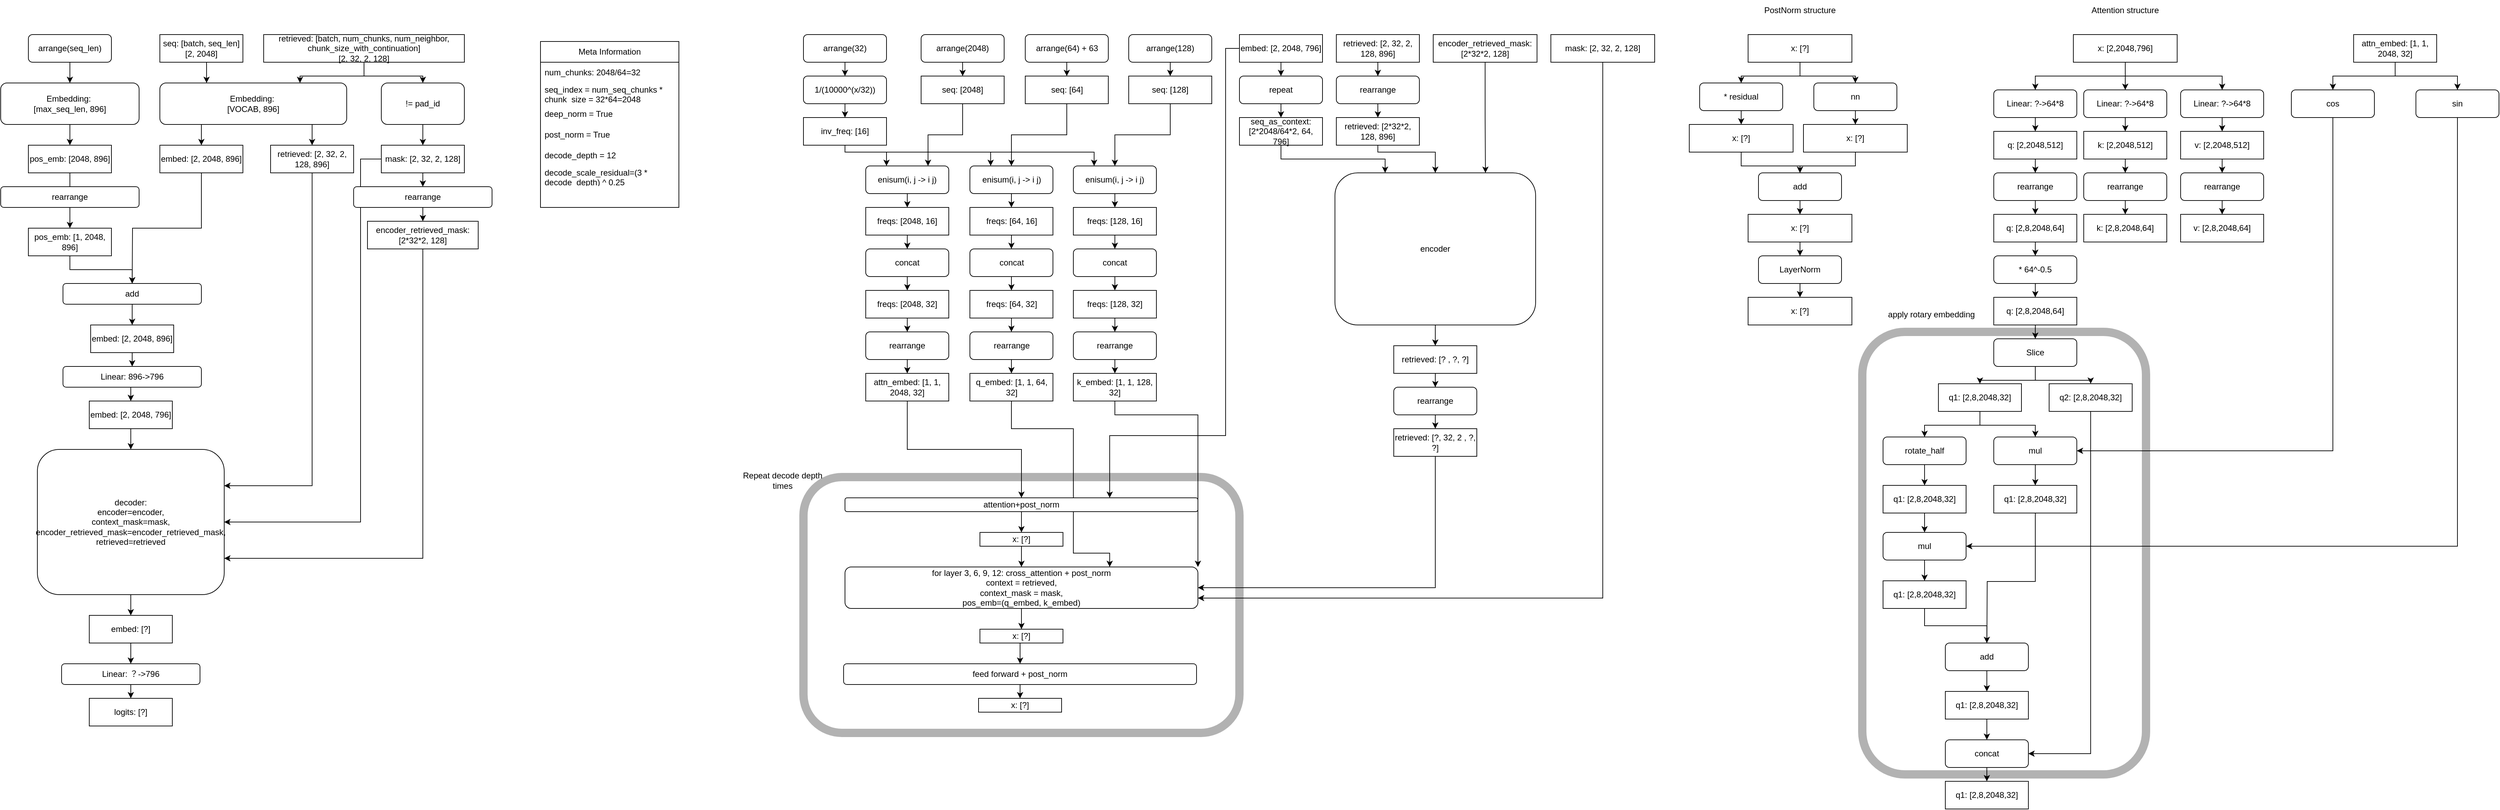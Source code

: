 <mxfile version="21.8.2" type="github">
  <diagram name="第 1 页" id="voQeae59uFrAf403KE_O">
    <mxGraphModel dx="2712" dy="974" grid="1" gridSize="10" guides="1" tooltips="1" connect="1" arrows="1" fold="1" page="1" pageScale="1" pageWidth="827" pageHeight="1169" math="0" shadow="0">
      <root>
        <mxCell id="0" />
        <mxCell id="1" parent="0" />
        <mxCell id="Xp7Y2SF31okqukY9dUAG-246" value="" style="rounded=1;whiteSpace=wrap;html=1;opacity=30;strokeColor=#000000;strokeWidth=12;" vertex="1" parent="1">
          <mxGeometry x="2530" y="510" width="410" height="640" as="geometry" />
        </mxCell>
        <mxCell id="Xp7Y2SF31okqukY9dUAG-119" value="" style="rounded=1;whiteSpace=wrap;html=1;opacity=30;strokeColor=#000000;strokeWidth=12;" vertex="1" parent="1">
          <mxGeometry x="1000" y="720" width="630" height="370" as="geometry" />
        </mxCell>
        <mxCell id="Xp7Y2SF31okqukY9dUAG-3" style="edgeStyle=orthogonalEdgeStyle;rounded=0;orthogonalLoop=1;jettySize=auto;html=1;exitX=0.5;exitY=1;exitDx=0;exitDy=0;entryX=0.25;entryY=0;entryDx=0;entryDy=0;" edge="1" parent="1" source="Xp7Y2SF31okqukY9dUAG-1" target="Xp7Y2SF31okqukY9dUAG-5">
          <mxGeometry relative="1" as="geometry">
            <mxPoint x="130" y="150" as="targetPoint" />
          </mxGeometry>
        </mxCell>
        <mxCell id="Xp7Y2SF31okqukY9dUAG-1" value="seq: [batch, seq_len]&lt;br&gt;[2, 2048]" style="rounded=0;whiteSpace=wrap;html=1;" vertex="1" parent="1">
          <mxGeometry x="70" y="80" width="120" height="40" as="geometry" />
        </mxCell>
        <mxCell id="Xp7Y2SF31okqukY9dUAG-31" style="edgeStyle=orthogonalEdgeStyle;rounded=0;orthogonalLoop=1;jettySize=auto;html=1;exitX=0.5;exitY=1;exitDx=0;exitDy=0;" edge="1" parent="1" source="Xp7Y2SF31okqukY9dUAG-4">
          <mxGeometry relative="1" as="geometry">
            <mxPoint x="30" y="440" as="targetPoint" />
          </mxGeometry>
        </mxCell>
        <mxCell id="Xp7Y2SF31okqukY9dUAG-4" value="embed: [2, 2048, 896]" style="rounded=0;whiteSpace=wrap;html=1;" vertex="1" parent="1">
          <mxGeometry x="70" y="240" width="120" height="40" as="geometry" />
        </mxCell>
        <mxCell id="Xp7Y2SF31okqukY9dUAG-10" style="edgeStyle=orthogonalEdgeStyle;rounded=0;orthogonalLoop=1;jettySize=auto;html=1;exitX=0.25;exitY=1;exitDx=0;exitDy=0;entryX=0.5;entryY=0;entryDx=0;entryDy=0;" edge="1" parent="1" source="Xp7Y2SF31okqukY9dUAG-5" target="Xp7Y2SF31okqukY9dUAG-4">
          <mxGeometry relative="1" as="geometry" />
        </mxCell>
        <mxCell id="Xp7Y2SF31okqukY9dUAG-19" style="edgeStyle=orthogonalEdgeStyle;rounded=0;orthogonalLoop=1;jettySize=auto;html=1;exitX=0.75;exitY=1;exitDx=0;exitDy=0;entryX=0.5;entryY=0;entryDx=0;entryDy=0;" edge="1" parent="1" source="Xp7Y2SF31okqukY9dUAG-5" target="Xp7Y2SF31okqukY9dUAG-18">
          <mxGeometry relative="1" as="geometry" />
        </mxCell>
        <mxCell id="Xp7Y2SF31okqukY9dUAG-5" value="Embedding:&amp;nbsp;&lt;br&gt;[VOCAB, 896]" style="rounded=1;whiteSpace=wrap;html=1;" vertex="1" parent="1">
          <mxGeometry x="70" y="150" width="270" height="60" as="geometry" />
        </mxCell>
        <mxCell id="Xp7Y2SF31okqukY9dUAG-9" style="edgeStyle=orthogonalEdgeStyle;rounded=0;orthogonalLoop=1;jettySize=auto;html=1;exitX=0.5;exitY=1;exitDx=0;exitDy=0;" edge="1" parent="1" source="Xp7Y2SF31okqukY9dUAG-6" target="Xp7Y2SF31okqukY9dUAG-7">
          <mxGeometry relative="1" as="geometry" />
        </mxCell>
        <mxCell id="Xp7Y2SF31okqukY9dUAG-17" style="edgeStyle=orthogonalEdgeStyle;rounded=0;orthogonalLoop=1;jettySize=auto;html=1;exitX=0.5;exitY=1;exitDx=0;exitDy=0;entryX=0.75;entryY=0;entryDx=0;entryDy=0;" edge="1" parent="1" source="Xp7Y2SF31okqukY9dUAG-6" target="Xp7Y2SF31okqukY9dUAG-5">
          <mxGeometry relative="1" as="geometry" />
        </mxCell>
        <mxCell id="Xp7Y2SF31okqukY9dUAG-6" value="retrieved: [batch, num_chunks, num_neighbor, chunk_size_with_continuation]&lt;br&gt;[2, 32, 2, 128]" style="rounded=0;whiteSpace=wrap;html=1;" vertex="1" parent="1">
          <mxGeometry x="220" y="80" width="290" height="40" as="geometry" />
        </mxCell>
        <mxCell id="Xp7Y2SF31okqukY9dUAG-11" style="edgeStyle=orthogonalEdgeStyle;rounded=0;orthogonalLoop=1;jettySize=auto;html=1;exitX=0.5;exitY=1;exitDx=0;exitDy=0;entryX=0.5;entryY=0;entryDx=0;entryDy=0;" edge="1" parent="1" source="Xp7Y2SF31okqukY9dUAG-7" target="Xp7Y2SF31okqukY9dUAG-8">
          <mxGeometry relative="1" as="geometry" />
        </mxCell>
        <mxCell id="Xp7Y2SF31okqukY9dUAG-7" value="!= pad_id" style="rounded=1;whiteSpace=wrap;html=1;" vertex="1" parent="1">
          <mxGeometry x="390" y="150" width="120" height="60" as="geometry" />
        </mxCell>
        <mxCell id="Xp7Y2SF31okqukY9dUAG-37" style="edgeStyle=orthogonalEdgeStyle;rounded=0;orthogonalLoop=1;jettySize=auto;html=1;exitX=0.5;exitY=1;exitDx=0;exitDy=0;entryX=0.5;entryY=0;entryDx=0;entryDy=0;" edge="1" parent="1" source="Xp7Y2SF31okqukY9dUAG-8" target="Xp7Y2SF31okqukY9dUAG-35">
          <mxGeometry relative="1" as="geometry" />
        </mxCell>
        <mxCell id="Xp7Y2SF31okqukY9dUAG-47" style="edgeStyle=orthogonalEdgeStyle;rounded=0;orthogonalLoop=1;jettySize=auto;html=1;exitX=0;exitY=0.5;exitDx=0;exitDy=0;entryX=1;entryY=0.5;entryDx=0;entryDy=0;" edge="1" parent="1" source="Xp7Y2SF31okqukY9dUAG-8" target="Xp7Y2SF31okqukY9dUAG-34">
          <mxGeometry relative="1" as="geometry">
            <Array as="points">
              <mxPoint x="360" y="260" />
              <mxPoint x="360" y="785" />
            </Array>
          </mxGeometry>
        </mxCell>
        <mxCell id="Xp7Y2SF31okqukY9dUAG-8" value="mask: [2, 32, 2, 128]" style="rounded=0;whiteSpace=wrap;html=1;" vertex="1" parent="1">
          <mxGeometry x="390" y="240" width="120" height="40" as="geometry" />
        </mxCell>
        <mxCell id="Xp7Y2SF31okqukY9dUAG-12" value="Meta Information" style="swimlane;fontStyle=0;childLayout=stackLayout;horizontal=1;startSize=30;horizontalStack=0;resizeParent=1;resizeParentMax=0;resizeLast=0;collapsible=1;marginBottom=0;whiteSpace=wrap;html=1;" vertex="1" parent="1">
          <mxGeometry x="620" y="90" width="200" height="240" as="geometry">
            <mxRectangle x="620" y="90" width="130" height="30" as="alternateBounds" />
          </mxGeometry>
        </mxCell>
        <mxCell id="Xp7Y2SF31okqukY9dUAG-13" value="num_chunks: 2048/64=32" style="text;strokeColor=none;fillColor=none;align=left;verticalAlign=middle;spacingLeft=4;spacingRight=4;overflow=hidden;points=[[0,0.5],[1,0.5]];portConstraint=eastwest;rotatable=0;whiteSpace=wrap;html=1;" vertex="1" parent="Xp7Y2SF31okqukY9dUAG-12">
          <mxGeometry y="30" width="200" height="30" as="geometry" />
        </mxCell>
        <mxCell id="Xp7Y2SF31okqukY9dUAG-14" value="seq_index = num_seq_chunks * chunk_size = 32*64=2048" style="text;strokeColor=none;fillColor=none;align=left;verticalAlign=middle;spacingLeft=4;spacingRight=4;overflow=hidden;points=[[0,0.5],[1,0.5]];portConstraint=eastwest;rotatable=0;whiteSpace=wrap;html=1;" vertex="1" parent="Xp7Y2SF31okqukY9dUAG-12">
          <mxGeometry y="60" width="200" height="30" as="geometry" />
        </mxCell>
        <mxCell id="Xp7Y2SF31okqukY9dUAG-82" value="deep_norm = True" style="text;strokeColor=none;fillColor=none;align=left;verticalAlign=middle;spacingLeft=4;spacingRight=4;overflow=hidden;points=[[0,0.5],[1,0.5]];portConstraint=eastwest;rotatable=0;whiteSpace=wrap;html=1;" vertex="1" parent="Xp7Y2SF31okqukY9dUAG-12">
          <mxGeometry y="90" width="200" height="30" as="geometry" />
        </mxCell>
        <mxCell id="Xp7Y2SF31okqukY9dUAG-83" value="post_norm = True" style="text;strokeColor=none;fillColor=none;align=left;verticalAlign=middle;spacingLeft=4;spacingRight=4;overflow=hidden;points=[[0,0.5],[1,0.5]];portConstraint=eastwest;rotatable=0;whiteSpace=wrap;html=1;" vertex="1" parent="Xp7Y2SF31okqukY9dUAG-12">
          <mxGeometry y="120" width="200" height="30" as="geometry" />
        </mxCell>
        <mxCell id="Xp7Y2SF31okqukY9dUAG-86" value="decode_depth = 12" style="text;strokeColor=none;fillColor=none;align=left;verticalAlign=middle;spacingLeft=4;spacingRight=4;overflow=hidden;points=[[0,0.5],[1,0.5]];portConstraint=eastwest;rotatable=0;whiteSpace=wrap;html=1;" vertex="1" parent="Xp7Y2SF31okqukY9dUAG-12">
          <mxGeometry y="150" width="200" height="30" as="geometry" />
        </mxCell>
        <mxCell id="Xp7Y2SF31okqukY9dUAG-84" value="decode_scale_residual=(3 * decode_depth) ^ 0.25" style="text;strokeColor=none;fillColor=none;align=left;verticalAlign=middle;spacingLeft=4;spacingRight=4;overflow=hidden;points=[[0,0.5],[1,0.5]];portConstraint=eastwest;rotatable=0;whiteSpace=wrap;html=1;" vertex="1" parent="Xp7Y2SF31okqukY9dUAG-12">
          <mxGeometry y="180" width="200" height="30" as="geometry" />
        </mxCell>
        <mxCell id="Xp7Y2SF31okqukY9dUAG-85" style="text;strokeColor=none;fillColor=none;align=left;verticalAlign=middle;spacingLeft=4;spacingRight=4;overflow=hidden;points=[[0,0.5],[1,0.5]];portConstraint=eastwest;rotatable=0;whiteSpace=wrap;html=1;" vertex="1" parent="Xp7Y2SF31okqukY9dUAG-12">
          <mxGeometry y="210" width="200" height="30" as="geometry" />
        </mxCell>
        <mxCell id="Xp7Y2SF31okqukY9dUAG-48" style="edgeStyle=orthogonalEdgeStyle;rounded=0;orthogonalLoop=1;jettySize=auto;html=1;exitX=0.5;exitY=1;exitDx=0;exitDy=0;entryX=1;entryY=0.25;entryDx=0;entryDy=0;" edge="1" parent="1" source="Xp7Y2SF31okqukY9dUAG-18" target="Xp7Y2SF31okqukY9dUAG-34">
          <mxGeometry relative="1" as="geometry" />
        </mxCell>
        <mxCell id="Xp7Y2SF31okqukY9dUAG-18" value="retrieved: [2, 32, 2, 128, 896]" style="rounded=0;whiteSpace=wrap;html=1;" vertex="1" parent="1">
          <mxGeometry x="230" y="240" width="120" height="40" as="geometry" />
        </mxCell>
        <mxCell id="Xp7Y2SF31okqukY9dUAG-23" value="" style="edgeStyle=orthogonalEdgeStyle;rounded=0;orthogonalLoop=1;jettySize=auto;html=1;" edge="1" parent="1" source="Xp7Y2SF31okqukY9dUAG-21" target="Xp7Y2SF31okqukY9dUAG-22">
          <mxGeometry relative="1" as="geometry" />
        </mxCell>
        <mxCell id="Xp7Y2SF31okqukY9dUAG-21" value="arrange(seq_len)" style="rounded=1;whiteSpace=wrap;html=1;" vertex="1" parent="1">
          <mxGeometry x="-120" y="80" width="120" height="40" as="geometry" />
        </mxCell>
        <mxCell id="Xp7Y2SF31okqukY9dUAG-25" style="edgeStyle=orthogonalEdgeStyle;rounded=0;orthogonalLoop=1;jettySize=auto;html=1;exitX=0.5;exitY=1;exitDx=0;exitDy=0;entryX=0.5;entryY=0;entryDx=0;entryDy=0;" edge="1" parent="1" source="Xp7Y2SF31okqukY9dUAG-22" target="Xp7Y2SF31okqukY9dUAG-24">
          <mxGeometry relative="1" as="geometry" />
        </mxCell>
        <mxCell id="Xp7Y2SF31okqukY9dUAG-22" value="Embedding:&amp;nbsp;&lt;br&gt;[max_seq_len, 896]" style="rounded=1;whiteSpace=wrap;html=1;" vertex="1" parent="1">
          <mxGeometry x="-160" y="150" width="200" height="60" as="geometry" />
        </mxCell>
        <mxCell id="Xp7Y2SF31okqukY9dUAG-28" value="" style="edgeStyle=orthogonalEdgeStyle;rounded=0;orthogonalLoop=1;jettySize=auto;html=1;" edge="1" parent="1" source="Xp7Y2SF31okqukY9dUAG-24" target="Xp7Y2SF31okqukY9dUAG-27">
          <mxGeometry relative="1" as="geometry" />
        </mxCell>
        <mxCell id="Xp7Y2SF31okqukY9dUAG-24" value="pos_emb: [2048, 896]" style="rounded=0;whiteSpace=wrap;html=1;" vertex="1" parent="1">
          <mxGeometry x="-120" y="240" width="120" height="40" as="geometry" />
        </mxCell>
        <mxCell id="Xp7Y2SF31okqukY9dUAG-26" value="rearrange" style="rounded=1;whiteSpace=wrap;html=1;" vertex="1" parent="1">
          <mxGeometry x="-160" y="300" width="200" height="30" as="geometry" />
        </mxCell>
        <mxCell id="Xp7Y2SF31okqukY9dUAG-30" style="edgeStyle=orthogonalEdgeStyle;rounded=0;orthogonalLoop=1;jettySize=auto;html=1;" edge="1" parent="1" source="Xp7Y2SF31okqukY9dUAG-27" target="Xp7Y2SF31okqukY9dUAG-29">
          <mxGeometry relative="1" as="geometry" />
        </mxCell>
        <mxCell id="Xp7Y2SF31okqukY9dUAG-27" value="pos_emb: [1, 2048, 896]" style="rounded=0;whiteSpace=wrap;html=1;" vertex="1" parent="1">
          <mxGeometry x="-120" y="360" width="120" height="40" as="geometry" />
        </mxCell>
        <mxCell id="Xp7Y2SF31okqukY9dUAG-33" value="" style="edgeStyle=orthogonalEdgeStyle;rounded=0;orthogonalLoop=1;jettySize=auto;html=1;" edge="1" parent="1" source="Xp7Y2SF31okqukY9dUAG-29" target="Xp7Y2SF31okqukY9dUAG-32">
          <mxGeometry relative="1" as="geometry" />
        </mxCell>
        <mxCell id="Xp7Y2SF31okqukY9dUAG-29" value="add" style="rounded=1;whiteSpace=wrap;html=1;" vertex="1" parent="1">
          <mxGeometry x="-70" y="440" width="200" height="30" as="geometry" />
        </mxCell>
        <mxCell id="Xp7Y2SF31okqukY9dUAG-43" style="edgeStyle=orthogonalEdgeStyle;rounded=0;orthogonalLoop=1;jettySize=auto;html=1;exitX=0.5;exitY=1;exitDx=0;exitDy=0;entryX=0.5;entryY=0;entryDx=0;entryDy=0;" edge="1" parent="1" source="Xp7Y2SF31okqukY9dUAG-32" target="Xp7Y2SF31okqukY9dUAG-39">
          <mxGeometry relative="1" as="geometry" />
        </mxCell>
        <mxCell id="Xp7Y2SF31okqukY9dUAG-32" value="embed: [2, 2048, 896]" style="rounded=0;whiteSpace=wrap;html=1;" vertex="1" parent="1">
          <mxGeometry x="-30" y="500" width="120" height="40" as="geometry" />
        </mxCell>
        <mxCell id="Xp7Y2SF31okqukY9dUAG-51" value="" style="edgeStyle=orthogonalEdgeStyle;rounded=0;orthogonalLoop=1;jettySize=auto;html=1;" edge="1" parent="1" source="Xp7Y2SF31okqukY9dUAG-34" target="Xp7Y2SF31okqukY9dUAG-50">
          <mxGeometry relative="1" as="geometry" />
        </mxCell>
        <mxCell id="Xp7Y2SF31okqukY9dUAG-34" value="decoder:&lt;br&gt;encoder=encoder,&lt;br&gt;context_mask=mask,&lt;br&gt;encoder_retrieved_mask=encoder_retrieved_mask,&lt;br&gt;retrieved=retrieved" style="rounded=1;whiteSpace=wrap;html=1;" vertex="1" parent="1">
          <mxGeometry x="-107" y="680" width="270" height="210" as="geometry" />
        </mxCell>
        <mxCell id="Xp7Y2SF31okqukY9dUAG-38" style="edgeStyle=orthogonalEdgeStyle;rounded=0;orthogonalLoop=1;jettySize=auto;html=1;exitX=0.5;exitY=1;exitDx=0;exitDy=0;entryX=0.5;entryY=0;entryDx=0;entryDy=0;" edge="1" parent="1" source="Xp7Y2SF31okqukY9dUAG-35" target="Xp7Y2SF31okqukY9dUAG-36">
          <mxGeometry relative="1" as="geometry" />
        </mxCell>
        <mxCell id="Xp7Y2SF31okqukY9dUAG-35" value="rearrange" style="rounded=1;whiteSpace=wrap;html=1;" vertex="1" parent="1">
          <mxGeometry x="350" y="300" width="200" height="30" as="geometry" />
        </mxCell>
        <mxCell id="Xp7Y2SF31okqukY9dUAG-49" style="edgeStyle=orthogonalEdgeStyle;rounded=0;orthogonalLoop=1;jettySize=auto;html=1;exitX=0.5;exitY=1;exitDx=0;exitDy=0;entryX=1;entryY=0.75;entryDx=0;entryDy=0;" edge="1" parent="1" source="Xp7Y2SF31okqukY9dUAG-36" target="Xp7Y2SF31okqukY9dUAG-34">
          <mxGeometry relative="1" as="geometry" />
        </mxCell>
        <mxCell id="Xp7Y2SF31okqukY9dUAG-36" value="encoder_retrieved_mask:[2*32*2, 128]" style="rounded=0;whiteSpace=wrap;html=1;" vertex="1" parent="1">
          <mxGeometry x="370" y="350" width="160" height="40" as="geometry" />
        </mxCell>
        <mxCell id="Xp7Y2SF31okqukY9dUAG-44" style="edgeStyle=orthogonalEdgeStyle;rounded=0;orthogonalLoop=1;jettySize=auto;html=1;exitX=0.5;exitY=1;exitDx=0;exitDy=0;entryX=0.5;entryY=0;entryDx=0;entryDy=0;" edge="1" parent="1" source="Xp7Y2SF31okqukY9dUAG-39" target="Xp7Y2SF31okqukY9dUAG-40">
          <mxGeometry relative="1" as="geometry" />
        </mxCell>
        <mxCell id="Xp7Y2SF31okqukY9dUAG-39" value="Linear: 896-&amp;gt;796" style="rounded=1;whiteSpace=wrap;html=1;" vertex="1" parent="1">
          <mxGeometry x="-70" y="560" width="200" height="30" as="geometry" />
        </mxCell>
        <mxCell id="Xp7Y2SF31okqukY9dUAG-46" value="" style="edgeStyle=orthogonalEdgeStyle;rounded=0;orthogonalLoop=1;jettySize=auto;html=1;" edge="1" parent="1" source="Xp7Y2SF31okqukY9dUAG-40" target="Xp7Y2SF31okqukY9dUAG-34">
          <mxGeometry relative="1" as="geometry" />
        </mxCell>
        <mxCell id="Xp7Y2SF31okqukY9dUAG-40" value="embed: [2, 2048, 796]" style="rounded=0;whiteSpace=wrap;html=1;" vertex="1" parent="1">
          <mxGeometry x="-32" y="610" width="120" height="40" as="geometry" />
        </mxCell>
        <mxCell id="Xp7Y2SF31okqukY9dUAG-53" value="" style="edgeStyle=orthogonalEdgeStyle;rounded=0;orthogonalLoop=1;jettySize=auto;html=1;" edge="1" parent="1" source="Xp7Y2SF31okqukY9dUAG-50" target="Xp7Y2SF31okqukY9dUAG-52">
          <mxGeometry relative="1" as="geometry" />
        </mxCell>
        <mxCell id="Xp7Y2SF31okqukY9dUAG-50" value="embed: [?]" style="rounded=0;whiteSpace=wrap;html=1;" vertex="1" parent="1">
          <mxGeometry x="-32" y="920" width="120" height="40" as="geometry" />
        </mxCell>
        <mxCell id="Xp7Y2SF31okqukY9dUAG-55" style="edgeStyle=orthogonalEdgeStyle;rounded=0;orthogonalLoop=1;jettySize=auto;html=1;exitX=0.5;exitY=1;exitDx=0;exitDy=0;entryX=0.5;entryY=0;entryDx=0;entryDy=0;" edge="1" parent="1" source="Xp7Y2SF31okqukY9dUAG-52" target="Xp7Y2SF31okqukY9dUAG-54">
          <mxGeometry relative="1" as="geometry" />
        </mxCell>
        <mxCell id="Xp7Y2SF31okqukY9dUAG-52" value="Linear: ？-&amp;gt;796" style="rounded=1;whiteSpace=wrap;html=1;" vertex="1" parent="1">
          <mxGeometry x="-72" y="990" width="200" height="30" as="geometry" />
        </mxCell>
        <mxCell id="Xp7Y2SF31okqukY9dUAG-54" value="logits: [?]" style="rounded=0;whiteSpace=wrap;html=1;" vertex="1" parent="1">
          <mxGeometry x="-32" y="1040" width="120" height="40" as="geometry" />
        </mxCell>
        <mxCell id="Xp7Y2SF31okqukY9dUAG-123" style="edgeStyle=orthogonalEdgeStyle;rounded=0;orthogonalLoop=1;jettySize=auto;html=1;entryX=0.75;entryY=0;entryDx=0;entryDy=0;" edge="1" parent="1" source="Xp7Y2SF31okqukY9dUAG-56" target="Xp7Y2SF31okqukY9dUAG-120">
          <mxGeometry relative="1" as="geometry">
            <Array as="points">
              <mxPoint x="1610" y="100" />
              <mxPoint x="1610" y="660" />
              <mxPoint x="1443" y="660" />
            </Array>
          </mxGeometry>
        </mxCell>
        <mxCell id="Xp7Y2SF31okqukY9dUAG-139" style="edgeStyle=orthogonalEdgeStyle;rounded=0;orthogonalLoop=1;jettySize=auto;html=1;exitX=0.5;exitY=1;exitDx=0;exitDy=0;entryX=0.5;entryY=0;entryDx=0;entryDy=0;" edge="1" parent="1" source="Xp7Y2SF31okqukY9dUAG-56" target="Xp7Y2SF31okqukY9dUAG-132">
          <mxGeometry relative="1" as="geometry" />
        </mxCell>
        <mxCell id="Xp7Y2SF31okqukY9dUAG-56" value="embed: [2, 2048, 796]" style="rounded=0;whiteSpace=wrap;html=1;" vertex="1" parent="1">
          <mxGeometry x="1630" y="80" width="120" height="40" as="geometry" />
        </mxCell>
        <mxCell id="Xp7Y2SF31okqukY9dUAG-63" style="edgeStyle=orthogonalEdgeStyle;rounded=0;orthogonalLoop=1;jettySize=auto;html=1;exitX=0.5;exitY=1;exitDx=0;exitDy=0;entryX=0.5;entryY=0;entryDx=0;entryDy=0;" edge="1" parent="1" source="Xp7Y2SF31okqukY9dUAG-57" target="Xp7Y2SF31okqukY9dUAG-58">
          <mxGeometry relative="1" as="geometry" />
        </mxCell>
        <mxCell id="Xp7Y2SF31okqukY9dUAG-57" value="arrange(32)" style="rounded=1;whiteSpace=wrap;html=1;" vertex="1" parent="1">
          <mxGeometry x="1000" y="80" width="120" height="40" as="geometry" />
        </mxCell>
        <mxCell id="Xp7Y2SF31okqukY9dUAG-65" style="edgeStyle=orthogonalEdgeStyle;rounded=0;orthogonalLoop=1;jettySize=auto;html=1;exitX=0.5;exitY=1;exitDx=0;exitDy=0;entryX=0.5;entryY=0;entryDx=0;entryDy=0;" edge="1" parent="1" source="Xp7Y2SF31okqukY9dUAG-58" target="Xp7Y2SF31okqukY9dUAG-59">
          <mxGeometry relative="1" as="geometry" />
        </mxCell>
        <mxCell id="Xp7Y2SF31okqukY9dUAG-58" value="1/(10000^(x/32))" style="rounded=1;whiteSpace=wrap;html=1;" vertex="1" parent="1">
          <mxGeometry x="1000" y="140" width="120" height="40" as="geometry" />
        </mxCell>
        <mxCell id="Xp7Y2SF31okqukY9dUAG-67" style="edgeStyle=orthogonalEdgeStyle;rounded=0;orthogonalLoop=1;jettySize=auto;html=1;exitX=0.5;exitY=1;exitDx=0;exitDy=0;entryX=0.25;entryY=0;entryDx=0;entryDy=0;" edge="1" parent="1" source="Xp7Y2SF31okqukY9dUAG-59" target="Xp7Y2SF31okqukY9dUAG-62">
          <mxGeometry relative="1" as="geometry">
            <Array as="points">
              <mxPoint x="1060" y="250" />
              <mxPoint x="1120" y="250" />
            </Array>
          </mxGeometry>
        </mxCell>
        <mxCell id="Xp7Y2SF31okqukY9dUAG-117" style="edgeStyle=orthogonalEdgeStyle;rounded=0;orthogonalLoop=1;jettySize=auto;html=1;exitX=0.5;exitY=1;exitDx=0;exitDy=0;entryX=0.25;entryY=0;entryDx=0;entryDy=0;" edge="1" parent="1" source="Xp7Y2SF31okqukY9dUAG-59" target="Xp7Y2SF31okqukY9dUAG-91">
          <mxGeometry relative="1" as="geometry">
            <Array as="points">
              <mxPoint x="1060" y="250" />
              <mxPoint x="1271" y="250" />
            </Array>
          </mxGeometry>
        </mxCell>
        <mxCell id="Xp7Y2SF31okqukY9dUAG-118" style="edgeStyle=orthogonalEdgeStyle;rounded=0;orthogonalLoop=1;jettySize=auto;html=1;exitX=0.5;exitY=1;exitDx=0;exitDy=0;entryX=0.25;entryY=0;entryDx=0;entryDy=0;" edge="1" parent="1" source="Xp7Y2SF31okqukY9dUAG-59" target="Xp7Y2SF31okqukY9dUAG-105">
          <mxGeometry relative="1" as="geometry">
            <Array as="points">
              <mxPoint x="1060" y="250" />
              <mxPoint x="1420" y="250" />
            </Array>
          </mxGeometry>
        </mxCell>
        <mxCell id="Xp7Y2SF31okqukY9dUAG-59" value="inv_freq: [16]" style="rounded=0;whiteSpace=wrap;html=1;" vertex="1" parent="1">
          <mxGeometry x="1000" y="200" width="120" height="40" as="geometry" />
        </mxCell>
        <mxCell id="Xp7Y2SF31okqukY9dUAG-64" style="edgeStyle=orthogonalEdgeStyle;rounded=0;orthogonalLoop=1;jettySize=auto;html=1;exitX=0.5;exitY=1;exitDx=0;exitDy=0;entryX=0.5;entryY=0;entryDx=0;entryDy=0;" edge="1" parent="1" source="Xp7Y2SF31okqukY9dUAG-60" target="Xp7Y2SF31okqukY9dUAG-61">
          <mxGeometry relative="1" as="geometry" />
        </mxCell>
        <mxCell id="Xp7Y2SF31okqukY9dUAG-60" value="arrange(2048)" style="rounded=1;whiteSpace=wrap;html=1;" vertex="1" parent="1">
          <mxGeometry x="1170" y="80" width="120" height="40" as="geometry" />
        </mxCell>
        <mxCell id="Xp7Y2SF31okqukY9dUAG-66" style="edgeStyle=orthogonalEdgeStyle;rounded=0;orthogonalLoop=1;jettySize=auto;html=1;exitX=0.5;exitY=1;exitDx=0;exitDy=0;entryX=0.75;entryY=0;entryDx=0;entryDy=0;" edge="1" parent="1" source="Xp7Y2SF31okqukY9dUAG-61" target="Xp7Y2SF31okqukY9dUAG-62">
          <mxGeometry relative="1" as="geometry" />
        </mxCell>
        <mxCell id="Xp7Y2SF31okqukY9dUAG-61" value="seq: [2048]" style="rounded=0;whiteSpace=wrap;html=1;" vertex="1" parent="1">
          <mxGeometry x="1170" y="140" width="120" height="40" as="geometry" />
        </mxCell>
        <mxCell id="Xp7Y2SF31okqukY9dUAG-70" style="edgeStyle=orthogonalEdgeStyle;rounded=0;orthogonalLoop=1;jettySize=auto;html=1;exitX=0.5;exitY=1;exitDx=0;exitDy=0;entryX=0.5;entryY=0;entryDx=0;entryDy=0;" edge="1" parent="1" source="Xp7Y2SF31okqukY9dUAG-62" target="Xp7Y2SF31okqukY9dUAG-68">
          <mxGeometry relative="1" as="geometry" />
        </mxCell>
        <mxCell id="Xp7Y2SF31okqukY9dUAG-62" value="enisum(i, j -&amp;gt; i j)" style="rounded=1;whiteSpace=wrap;html=1;" vertex="1" parent="1">
          <mxGeometry x="1090" y="270" width="120" height="40" as="geometry" />
        </mxCell>
        <mxCell id="Xp7Y2SF31okqukY9dUAG-71" style="edgeStyle=orthogonalEdgeStyle;rounded=0;orthogonalLoop=1;jettySize=auto;html=1;exitX=0.5;exitY=1;exitDx=0;exitDy=0;entryX=0.5;entryY=0;entryDx=0;entryDy=0;" edge="1" parent="1" source="Xp7Y2SF31okqukY9dUAG-68" target="Xp7Y2SF31okqukY9dUAG-69">
          <mxGeometry relative="1" as="geometry" />
        </mxCell>
        <mxCell id="Xp7Y2SF31okqukY9dUAG-68" value="freqs: [2048, 16]" style="rounded=0;whiteSpace=wrap;html=1;" vertex="1" parent="1">
          <mxGeometry x="1090" y="330" width="120" height="40" as="geometry" />
        </mxCell>
        <mxCell id="Xp7Y2SF31okqukY9dUAG-73" style="edgeStyle=orthogonalEdgeStyle;rounded=0;orthogonalLoop=1;jettySize=auto;html=1;exitX=0.5;exitY=1;exitDx=0;exitDy=0;entryX=0.5;entryY=0;entryDx=0;entryDy=0;" edge="1" parent="1" source="Xp7Y2SF31okqukY9dUAG-69" target="Xp7Y2SF31okqukY9dUAG-72">
          <mxGeometry relative="1" as="geometry" />
        </mxCell>
        <mxCell id="Xp7Y2SF31okqukY9dUAG-69" value="concat" style="rounded=1;whiteSpace=wrap;html=1;" vertex="1" parent="1">
          <mxGeometry x="1090" y="390" width="120" height="40" as="geometry" />
        </mxCell>
        <mxCell id="Xp7Y2SF31okqukY9dUAG-76" style="edgeStyle=orthogonalEdgeStyle;rounded=0;orthogonalLoop=1;jettySize=auto;html=1;exitX=0.5;exitY=1;exitDx=0;exitDy=0;entryX=0.5;entryY=0;entryDx=0;entryDy=0;" edge="1" parent="1" source="Xp7Y2SF31okqukY9dUAG-72" target="Xp7Y2SF31okqukY9dUAG-74">
          <mxGeometry relative="1" as="geometry" />
        </mxCell>
        <mxCell id="Xp7Y2SF31okqukY9dUAG-72" value="freqs: [2048, 32]" style="rounded=0;whiteSpace=wrap;html=1;" vertex="1" parent="1">
          <mxGeometry x="1090" y="450" width="120" height="40" as="geometry" />
        </mxCell>
        <mxCell id="Xp7Y2SF31okqukY9dUAG-77" style="edgeStyle=orthogonalEdgeStyle;rounded=0;orthogonalLoop=1;jettySize=auto;html=1;exitX=0.5;exitY=1;exitDx=0;exitDy=0;entryX=0.5;entryY=0;entryDx=0;entryDy=0;" edge="1" parent="1" source="Xp7Y2SF31okqukY9dUAG-74" target="Xp7Y2SF31okqukY9dUAG-75">
          <mxGeometry relative="1" as="geometry" />
        </mxCell>
        <mxCell id="Xp7Y2SF31okqukY9dUAG-74" value="rearrange" style="rounded=1;whiteSpace=wrap;html=1;" vertex="1" parent="1">
          <mxGeometry x="1090" y="510" width="120" height="40" as="geometry" />
        </mxCell>
        <mxCell id="Xp7Y2SF31okqukY9dUAG-122" style="edgeStyle=orthogonalEdgeStyle;rounded=0;orthogonalLoop=1;jettySize=auto;html=1;exitX=0.5;exitY=1;exitDx=0;exitDy=0;" edge="1" parent="1" source="Xp7Y2SF31okqukY9dUAG-75" target="Xp7Y2SF31okqukY9dUAG-120">
          <mxGeometry relative="1" as="geometry" />
        </mxCell>
        <mxCell id="Xp7Y2SF31okqukY9dUAG-75" value="attn_embed: [1, 1, 2048, 32]" style="rounded=0;whiteSpace=wrap;html=1;" vertex="1" parent="1">
          <mxGeometry x="1090" y="570" width="120" height="40" as="geometry" />
        </mxCell>
        <mxCell id="Xp7Y2SF31okqukY9dUAG-87" style="edgeStyle=orthogonalEdgeStyle;rounded=0;orthogonalLoop=1;jettySize=auto;html=1;exitX=0.5;exitY=1;exitDx=0;exitDy=0;entryX=0.5;entryY=0;entryDx=0;entryDy=0;" edge="1" parent="1" source="Xp7Y2SF31okqukY9dUAG-88" target="Xp7Y2SF31okqukY9dUAG-89">
          <mxGeometry relative="1" as="geometry" />
        </mxCell>
        <mxCell id="Xp7Y2SF31okqukY9dUAG-88" value="arrange(64) + 63" style="rounded=1;whiteSpace=wrap;html=1;" vertex="1" parent="1">
          <mxGeometry x="1320.5" y="80" width="120" height="40" as="geometry" />
        </mxCell>
        <mxCell id="Xp7Y2SF31okqukY9dUAG-115" style="edgeStyle=orthogonalEdgeStyle;rounded=0;orthogonalLoop=1;jettySize=auto;html=1;exitX=0.5;exitY=1;exitDx=0;exitDy=0;entryX=0.5;entryY=0;entryDx=0;entryDy=0;" edge="1" parent="1" source="Xp7Y2SF31okqukY9dUAG-89" target="Xp7Y2SF31okqukY9dUAG-91">
          <mxGeometry relative="1" as="geometry" />
        </mxCell>
        <mxCell id="Xp7Y2SF31okqukY9dUAG-89" value="seq: [64]" style="rounded=0;whiteSpace=wrap;html=1;" vertex="1" parent="1">
          <mxGeometry x="1320.5" y="140" width="120" height="40" as="geometry" />
        </mxCell>
        <mxCell id="Xp7Y2SF31okqukY9dUAG-90" style="edgeStyle=orthogonalEdgeStyle;rounded=0;orthogonalLoop=1;jettySize=auto;html=1;exitX=0.5;exitY=1;exitDx=0;exitDy=0;entryX=0.5;entryY=0;entryDx=0;entryDy=0;" edge="1" parent="1" source="Xp7Y2SF31okqukY9dUAG-91" target="Xp7Y2SF31okqukY9dUAG-93">
          <mxGeometry relative="1" as="geometry" />
        </mxCell>
        <mxCell id="Xp7Y2SF31okqukY9dUAG-91" value="enisum(i, j -&amp;gt; i j)" style="rounded=1;whiteSpace=wrap;html=1;" vertex="1" parent="1">
          <mxGeometry x="1240.5" y="270" width="120" height="40" as="geometry" />
        </mxCell>
        <mxCell id="Xp7Y2SF31okqukY9dUAG-92" style="edgeStyle=orthogonalEdgeStyle;rounded=0;orthogonalLoop=1;jettySize=auto;html=1;exitX=0.5;exitY=1;exitDx=0;exitDy=0;entryX=0.5;entryY=0;entryDx=0;entryDy=0;" edge="1" parent="1" source="Xp7Y2SF31okqukY9dUAG-93" target="Xp7Y2SF31okqukY9dUAG-95">
          <mxGeometry relative="1" as="geometry" />
        </mxCell>
        <mxCell id="Xp7Y2SF31okqukY9dUAG-93" value="freqs: [64, 16]" style="rounded=0;whiteSpace=wrap;html=1;" vertex="1" parent="1">
          <mxGeometry x="1240.5" y="330" width="120" height="40" as="geometry" />
        </mxCell>
        <mxCell id="Xp7Y2SF31okqukY9dUAG-94" style="edgeStyle=orthogonalEdgeStyle;rounded=0;orthogonalLoop=1;jettySize=auto;html=1;exitX=0.5;exitY=1;exitDx=0;exitDy=0;entryX=0.5;entryY=0;entryDx=0;entryDy=0;" edge="1" parent="1" source="Xp7Y2SF31okqukY9dUAG-95" target="Xp7Y2SF31okqukY9dUAG-97">
          <mxGeometry relative="1" as="geometry" />
        </mxCell>
        <mxCell id="Xp7Y2SF31okqukY9dUAG-95" value="concat" style="rounded=1;whiteSpace=wrap;html=1;" vertex="1" parent="1">
          <mxGeometry x="1240.5" y="390" width="120" height="40" as="geometry" />
        </mxCell>
        <mxCell id="Xp7Y2SF31okqukY9dUAG-96" style="edgeStyle=orthogonalEdgeStyle;rounded=0;orthogonalLoop=1;jettySize=auto;html=1;exitX=0.5;exitY=1;exitDx=0;exitDy=0;entryX=0.5;entryY=0;entryDx=0;entryDy=0;" edge="1" parent="1" source="Xp7Y2SF31okqukY9dUAG-97" target="Xp7Y2SF31okqukY9dUAG-99">
          <mxGeometry relative="1" as="geometry" />
        </mxCell>
        <mxCell id="Xp7Y2SF31okqukY9dUAG-97" value="freqs: [64, 32]" style="rounded=0;whiteSpace=wrap;html=1;" vertex="1" parent="1">
          <mxGeometry x="1240.5" y="450" width="120" height="40" as="geometry" />
        </mxCell>
        <mxCell id="Xp7Y2SF31okqukY9dUAG-98" style="edgeStyle=orthogonalEdgeStyle;rounded=0;orthogonalLoop=1;jettySize=auto;html=1;exitX=0.5;exitY=1;exitDx=0;exitDy=0;entryX=0.5;entryY=0;entryDx=0;entryDy=0;" edge="1" parent="1" source="Xp7Y2SF31okqukY9dUAG-99" target="Xp7Y2SF31okqukY9dUAG-100">
          <mxGeometry relative="1" as="geometry" />
        </mxCell>
        <mxCell id="Xp7Y2SF31okqukY9dUAG-99" value="rearrange" style="rounded=1;whiteSpace=wrap;html=1;" vertex="1" parent="1">
          <mxGeometry x="1240.5" y="510" width="120" height="40" as="geometry" />
        </mxCell>
        <mxCell id="Xp7Y2SF31okqukY9dUAG-148" style="edgeStyle=orthogonalEdgeStyle;rounded=0;orthogonalLoop=1;jettySize=auto;html=1;exitX=0.5;exitY=1;exitDx=0;exitDy=0;entryX=0.75;entryY=0;entryDx=0;entryDy=0;" edge="1" parent="1" source="Xp7Y2SF31okqukY9dUAG-100" target="Xp7Y2SF31okqukY9dUAG-126">
          <mxGeometry relative="1" as="geometry">
            <Array as="points">
              <mxPoint x="1301" y="650" />
              <mxPoint x="1390" y="650" />
              <mxPoint x="1390" y="830" />
              <mxPoint x="1443" y="830" />
            </Array>
          </mxGeometry>
        </mxCell>
        <mxCell id="Xp7Y2SF31okqukY9dUAG-100" value="q_embed: [1, 1, 64, 32]" style="rounded=0;whiteSpace=wrap;html=1;" vertex="1" parent="1">
          <mxGeometry x="1240.5" y="570" width="120" height="40" as="geometry" />
        </mxCell>
        <mxCell id="Xp7Y2SF31okqukY9dUAG-101" style="edgeStyle=orthogonalEdgeStyle;rounded=0;orthogonalLoop=1;jettySize=auto;html=1;exitX=0.5;exitY=1;exitDx=0;exitDy=0;entryX=0.5;entryY=0;entryDx=0;entryDy=0;" edge="1" parent="1" source="Xp7Y2SF31okqukY9dUAG-102" target="Xp7Y2SF31okqukY9dUAG-103">
          <mxGeometry relative="1" as="geometry" />
        </mxCell>
        <mxCell id="Xp7Y2SF31okqukY9dUAG-102" value="arrange(128)" style="rounded=1;whiteSpace=wrap;html=1;" vertex="1" parent="1">
          <mxGeometry x="1470" y="80" width="120" height="40" as="geometry" />
        </mxCell>
        <mxCell id="Xp7Y2SF31okqukY9dUAG-116" style="edgeStyle=orthogonalEdgeStyle;rounded=0;orthogonalLoop=1;jettySize=auto;html=1;exitX=0.5;exitY=1;exitDx=0;exitDy=0;" edge="1" parent="1" source="Xp7Y2SF31okqukY9dUAG-103" target="Xp7Y2SF31okqukY9dUAG-105">
          <mxGeometry relative="1" as="geometry" />
        </mxCell>
        <mxCell id="Xp7Y2SF31okqukY9dUAG-103" value="seq: [128]" style="rounded=0;whiteSpace=wrap;html=1;" vertex="1" parent="1">
          <mxGeometry x="1470" y="140" width="120" height="40" as="geometry" />
        </mxCell>
        <mxCell id="Xp7Y2SF31okqukY9dUAG-104" style="edgeStyle=orthogonalEdgeStyle;rounded=0;orthogonalLoop=1;jettySize=auto;html=1;exitX=0.5;exitY=1;exitDx=0;exitDy=0;entryX=0.5;entryY=0;entryDx=0;entryDy=0;" edge="1" parent="1" source="Xp7Y2SF31okqukY9dUAG-105" target="Xp7Y2SF31okqukY9dUAG-107">
          <mxGeometry relative="1" as="geometry" />
        </mxCell>
        <mxCell id="Xp7Y2SF31okqukY9dUAG-105" value="enisum(i, j -&amp;gt; i j)" style="rounded=1;whiteSpace=wrap;html=1;" vertex="1" parent="1">
          <mxGeometry x="1390" y="270" width="120" height="40" as="geometry" />
        </mxCell>
        <mxCell id="Xp7Y2SF31okqukY9dUAG-106" style="edgeStyle=orthogonalEdgeStyle;rounded=0;orthogonalLoop=1;jettySize=auto;html=1;exitX=0.5;exitY=1;exitDx=0;exitDy=0;entryX=0.5;entryY=0;entryDx=0;entryDy=0;" edge="1" parent="1" source="Xp7Y2SF31okqukY9dUAG-107" target="Xp7Y2SF31okqukY9dUAG-109">
          <mxGeometry relative="1" as="geometry" />
        </mxCell>
        <mxCell id="Xp7Y2SF31okqukY9dUAG-107" value="freqs: [128, 16]" style="rounded=0;whiteSpace=wrap;html=1;" vertex="1" parent="1">
          <mxGeometry x="1390" y="330" width="120" height="40" as="geometry" />
        </mxCell>
        <mxCell id="Xp7Y2SF31okqukY9dUAG-108" style="edgeStyle=orthogonalEdgeStyle;rounded=0;orthogonalLoop=1;jettySize=auto;html=1;exitX=0.5;exitY=1;exitDx=0;exitDy=0;entryX=0.5;entryY=0;entryDx=0;entryDy=0;" edge="1" parent="1" source="Xp7Y2SF31okqukY9dUAG-109" target="Xp7Y2SF31okqukY9dUAG-111">
          <mxGeometry relative="1" as="geometry" />
        </mxCell>
        <mxCell id="Xp7Y2SF31okqukY9dUAG-109" value="concat" style="rounded=1;whiteSpace=wrap;html=1;" vertex="1" parent="1">
          <mxGeometry x="1390" y="390" width="120" height="40" as="geometry" />
        </mxCell>
        <mxCell id="Xp7Y2SF31okqukY9dUAG-110" style="edgeStyle=orthogonalEdgeStyle;rounded=0;orthogonalLoop=1;jettySize=auto;html=1;exitX=0.5;exitY=1;exitDx=0;exitDy=0;entryX=0.5;entryY=0;entryDx=0;entryDy=0;" edge="1" parent="1" source="Xp7Y2SF31okqukY9dUAG-111" target="Xp7Y2SF31okqukY9dUAG-113">
          <mxGeometry relative="1" as="geometry" />
        </mxCell>
        <mxCell id="Xp7Y2SF31okqukY9dUAG-111" value="freqs: [128, 32]" style="rounded=0;whiteSpace=wrap;html=1;" vertex="1" parent="1">
          <mxGeometry x="1390" y="450" width="120" height="40" as="geometry" />
        </mxCell>
        <mxCell id="Xp7Y2SF31okqukY9dUAG-112" style="edgeStyle=orthogonalEdgeStyle;rounded=0;orthogonalLoop=1;jettySize=auto;html=1;exitX=0.5;exitY=1;exitDx=0;exitDy=0;entryX=0.5;entryY=0;entryDx=0;entryDy=0;" edge="1" parent="1" source="Xp7Y2SF31okqukY9dUAG-113" target="Xp7Y2SF31okqukY9dUAG-114">
          <mxGeometry relative="1" as="geometry" />
        </mxCell>
        <mxCell id="Xp7Y2SF31okqukY9dUAG-113" value="rearrange" style="rounded=1;whiteSpace=wrap;html=1;" vertex="1" parent="1">
          <mxGeometry x="1390" y="510" width="120" height="40" as="geometry" />
        </mxCell>
        <mxCell id="Xp7Y2SF31okqukY9dUAG-149" style="edgeStyle=orthogonalEdgeStyle;rounded=0;orthogonalLoop=1;jettySize=auto;html=1;exitX=0.5;exitY=1;exitDx=0;exitDy=0;entryX=1;entryY=0;entryDx=0;entryDy=0;" edge="1" parent="1" source="Xp7Y2SF31okqukY9dUAG-114" target="Xp7Y2SF31okqukY9dUAG-126">
          <mxGeometry relative="1" as="geometry">
            <Array as="points">
              <mxPoint x="1450" y="630" />
              <mxPoint x="1570" y="630" />
            </Array>
          </mxGeometry>
        </mxCell>
        <mxCell id="Xp7Y2SF31okqukY9dUAG-114" value="k_embed: [1, 1, 128, 32]" style="rounded=0;whiteSpace=wrap;html=1;" vertex="1" parent="1">
          <mxGeometry x="1390" y="570" width="120" height="40" as="geometry" />
        </mxCell>
        <mxCell id="Xp7Y2SF31okqukY9dUAG-125" style="edgeStyle=orthogonalEdgeStyle;rounded=0;orthogonalLoop=1;jettySize=auto;html=1;exitX=0.5;exitY=1;exitDx=0;exitDy=0;entryX=0.5;entryY=0;entryDx=0;entryDy=0;" edge="1" parent="1" source="Xp7Y2SF31okqukY9dUAG-120" target="Xp7Y2SF31okqukY9dUAG-124">
          <mxGeometry relative="1" as="geometry" />
        </mxCell>
        <mxCell id="Xp7Y2SF31okqukY9dUAG-120" value="attention+post_norm" style="rounded=1;whiteSpace=wrap;html=1;" vertex="1" parent="1">
          <mxGeometry x="1060" y="750" width="510" height="20" as="geometry" />
        </mxCell>
        <mxCell id="Xp7Y2SF31okqukY9dUAG-121" value="Repeat decode depth times" style="text;html=1;strokeColor=none;fillColor=none;align=center;verticalAlign=middle;whiteSpace=wrap;rounded=0;" vertex="1" parent="1">
          <mxGeometry x="900" y="710" width="140" height="30" as="geometry" />
        </mxCell>
        <mxCell id="Xp7Y2SF31okqukY9dUAG-127" style="edgeStyle=orthogonalEdgeStyle;rounded=0;orthogonalLoop=1;jettySize=auto;html=1;exitX=0.5;exitY=1;exitDx=0;exitDy=0;" edge="1" parent="1" source="Xp7Y2SF31okqukY9dUAG-124" target="Xp7Y2SF31okqukY9dUAG-126">
          <mxGeometry relative="1" as="geometry" />
        </mxCell>
        <mxCell id="Xp7Y2SF31okqukY9dUAG-124" value="x: [?]" style="rounded=0;whiteSpace=wrap;html=1;" vertex="1" parent="1">
          <mxGeometry x="1255" y="800" width="120" height="20" as="geometry" />
        </mxCell>
        <mxCell id="Xp7Y2SF31okqukY9dUAG-155" value="" style="edgeStyle=orthogonalEdgeStyle;rounded=0;orthogonalLoop=1;jettySize=auto;html=1;" edge="1" parent="1" source="Xp7Y2SF31okqukY9dUAG-126" target="Xp7Y2SF31okqukY9dUAG-154">
          <mxGeometry relative="1" as="geometry" />
        </mxCell>
        <mxCell id="Xp7Y2SF31okqukY9dUAG-126" value="for layer 3, 6, 9, 12: cross_attention + post_norm&lt;br&gt;context = retrieved,&lt;br&gt;context_mask = mask,&lt;br&gt;pos_emb=(q_embed, k_embed)" style="rounded=1;whiteSpace=wrap;html=1;" vertex="1" parent="1">
          <mxGeometry x="1060" y="850" width="510" height="60" as="geometry" />
        </mxCell>
        <mxCell id="Xp7Y2SF31okqukY9dUAG-130" value="" style="edgeStyle=orthogonalEdgeStyle;rounded=0;orthogonalLoop=1;jettySize=auto;html=1;" edge="1" parent="1" source="Xp7Y2SF31okqukY9dUAG-128" target="Xp7Y2SF31okqukY9dUAG-129">
          <mxGeometry relative="1" as="geometry" />
        </mxCell>
        <mxCell id="Xp7Y2SF31okqukY9dUAG-128" value="retrieved: [2, 32, 2, 128, 896]" style="rounded=0;whiteSpace=wrap;html=1;" vertex="1" parent="1">
          <mxGeometry x="1770" y="80" width="120" height="40" as="geometry" />
        </mxCell>
        <mxCell id="Xp7Y2SF31okqukY9dUAG-141" style="edgeStyle=orthogonalEdgeStyle;rounded=0;orthogonalLoop=1;jettySize=auto;html=1;exitX=0.5;exitY=1;exitDx=0;exitDy=0;entryX=0.5;entryY=0;entryDx=0;entryDy=0;" edge="1" parent="1" source="Xp7Y2SF31okqukY9dUAG-129" target="Xp7Y2SF31okqukY9dUAG-131">
          <mxGeometry relative="1" as="geometry" />
        </mxCell>
        <mxCell id="Xp7Y2SF31okqukY9dUAG-129" value="rearrange" style="rounded=1;whiteSpace=wrap;html=1;" vertex="1" parent="1">
          <mxGeometry x="1770" y="140" width="120" height="40" as="geometry" />
        </mxCell>
        <mxCell id="Xp7Y2SF31okqukY9dUAG-131" value="retrieved: [2*32*2, 128, 896]" style="rounded=0;whiteSpace=wrap;html=1;" vertex="1" parent="1">
          <mxGeometry x="1770" y="200" width="120" height="40" as="geometry" />
        </mxCell>
        <mxCell id="Xp7Y2SF31okqukY9dUAG-140" style="edgeStyle=orthogonalEdgeStyle;rounded=0;orthogonalLoop=1;jettySize=auto;html=1;exitX=0.5;exitY=1;exitDx=0;exitDy=0;entryX=0.5;entryY=0;entryDx=0;entryDy=0;" edge="1" parent="1" source="Xp7Y2SF31okqukY9dUAG-132" target="Xp7Y2SF31okqukY9dUAG-133">
          <mxGeometry relative="1" as="geometry" />
        </mxCell>
        <mxCell id="Xp7Y2SF31okqukY9dUAG-132" value="repeat" style="rounded=1;whiteSpace=wrap;html=1;" vertex="1" parent="1">
          <mxGeometry x="1630" y="140" width="120" height="40" as="geometry" />
        </mxCell>
        <mxCell id="Xp7Y2SF31okqukY9dUAG-138" style="edgeStyle=orthogonalEdgeStyle;rounded=0;orthogonalLoop=1;jettySize=auto;html=1;exitX=0.5;exitY=1;exitDx=0;exitDy=0;entryX=0.25;entryY=0;entryDx=0;entryDy=0;" edge="1" parent="1" source="Xp7Y2SF31okqukY9dUAG-133" target="Xp7Y2SF31okqukY9dUAG-135">
          <mxGeometry relative="1" as="geometry" />
        </mxCell>
        <mxCell id="Xp7Y2SF31okqukY9dUAG-133" value="seq_as_context:[2*2048/64*2, 64, 796]" style="rounded=0;whiteSpace=wrap;html=1;" vertex="1" parent="1">
          <mxGeometry x="1630" y="200" width="120" height="40" as="geometry" />
        </mxCell>
        <mxCell id="Xp7Y2SF31okqukY9dUAG-136" style="edgeStyle=orthogonalEdgeStyle;rounded=0;orthogonalLoop=1;jettySize=auto;html=1;exitX=0.5;exitY=1;exitDx=0;exitDy=0;entryX=0.75;entryY=0;entryDx=0;entryDy=0;" edge="1" parent="1" source="Xp7Y2SF31okqukY9dUAG-134" target="Xp7Y2SF31okqukY9dUAG-135">
          <mxGeometry relative="1" as="geometry" />
        </mxCell>
        <mxCell id="Xp7Y2SF31okqukY9dUAG-134" value="encoder_retrieved_mask:&lt;br&gt;[2*32*2, 128]" style="rounded=0;whiteSpace=wrap;html=1;" vertex="1" parent="1">
          <mxGeometry x="1910" y="80" width="150" height="40" as="geometry" />
        </mxCell>
        <mxCell id="Xp7Y2SF31okqukY9dUAG-143" style="edgeStyle=orthogonalEdgeStyle;rounded=0;orthogonalLoop=1;jettySize=auto;html=1;exitX=0.5;exitY=1;exitDx=0;exitDy=0;entryX=0.5;entryY=0;entryDx=0;entryDy=0;" edge="1" parent="1" source="Xp7Y2SF31okqukY9dUAG-135" target="Xp7Y2SF31okqukY9dUAG-142">
          <mxGeometry relative="1" as="geometry" />
        </mxCell>
        <mxCell id="Xp7Y2SF31okqukY9dUAG-135" value="encoder" style="rounded=1;whiteSpace=wrap;html=1;" vertex="1" parent="1">
          <mxGeometry x="1768" y="280" width="290" height="220" as="geometry" />
        </mxCell>
        <mxCell id="Xp7Y2SF31okqukY9dUAG-137" style="edgeStyle=orthogonalEdgeStyle;rounded=0;orthogonalLoop=1;jettySize=auto;html=1;exitX=0.5;exitY=1;exitDx=0;exitDy=0;entryX=0.5;entryY=0;entryDx=0;entryDy=0;" edge="1" parent="1" source="Xp7Y2SF31okqukY9dUAG-131" target="Xp7Y2SF31okqukY9dUAG-135">
          <mxGeometry relative="1" as="geometry">
            <Array as="points">
              <mxPoint x="1830" y="250" />
              <mxPoint x="1913" y="250" />
            </Array>
          </mxGeometry>
        </mxCell>
        <mxCell id="Xp7Y2SF31okqukY9dUAG-145" style="edgeStyle=orthogonalEdgeStyle;rounded=0;orthogonalLoop=1;jettySize=auto;html=1;exitX=0.5;exitY=1;exitDx=0;exitDy=0;" edge="1" parent="1" source="Xp7Y2SF31okqukY9dUAG-142" target="Xp7Y2SF31okqukY9dUAG-144">
          <mxGeometry relative="1" as="geometry" />
        </mxCell>
        <mxCell id="Xp7Y2SF31okqukY9dUAG-142" value="retrieved: [? , ?, ?]" style="rounded=0;whiteSpace=wrap;html=1;" vertex="1" parent="1">
          <mxGeometry x="1853" y="530" width="120" height="40" as="geometry" />
        </mxCell>
        <mxCell id="Xp7Y2SF31okqukY9dUAG-147" style="edgeStyle=orthogonalEdgeStyle;rounded=0;orthogonalLoop=1;jettySize=auto;html=1;exitX=0.5;exitY=1;exitDx=0;exitDy=0;entryX=0.5;entryY=0;entryDx=0;entryDy=0;" edge="1" parent="1" source="Xp7Y2SF31okqukY9dUAG-144" target="Xp7Y2SF31okqukY9dUAG-146">
          <mxGeometry relative="1" as="geometry" />
        </mxCell>
        <mxCell id="Xp7Y2SF31okqukY9dUAG-144" value="rearrange" style="rounded=1;whiteSpace=wrap;html=1;" vertex="1" parent="1">
          <mxGeometry x="1853" y="590" width="120" height="40" as="geometry" />
        </mxCell>
        <mxCell id="Xp7Y2SF31okqukY9dUAG-150" style="edgeStyle=orthogonalEdgeStyle;rounded=0;orthogonalLoop=1;jettySize=auto;html=1;exitX=0.5;exitY=1;exitDx=0;exitDy=0;entryX=1;entryY=0.5;entryDx=0;entryDy=0;" edge="1" parent="1" source="Xp7Y2SF31okqukY9dUAG-146" target="Xp7Y2SF31okqukY9dUAG-126">
          <mxGeometry relative="1" as="geometry" />
        </mxCell>
        <mxCell id="Xp7Y2SF31okqukY9dUAG-146" value="retrieved: [?, 32, 2 , ?, ?]" style="rounded=0;whiteSpace=wrap;html=1;" vertex="1" parent="1">
          <mxGeometry x="1853" y="650" width="120" height="40" as="geometry" />
        </mxCell>
        <mxCell id="Xp7Y2SF31okqukY9dUAG-153" style="edgeStyle=orthogonalEdgeStyle;rounded=0;orthogonalLoop=1;jettySize=auto;html=1;exitX=0.5;exitY=1;exitDx=0;exitDy=0;entryX=1;entryY=0.75;entryDx=0;entryDy=0;" edge="1" parent="1" source="Xp7Y2SF31okqukY9dUAG-151" target="Xp7Y2SF31okqukY9dUAG-126">
          <mxGeometry relative="1" as="geometry" />
        </mxCell>
        <mxCell id="Xp7Y2SF31okqukY9dUAG-151" value="mask: [2, 32, 2, 128]" style="rounded=0;whiteSpace=wrap;html=1;" vertex="1" parent="1">
          <mxGeometry x="2080" y="80" width="150" height="40" as="geometry" />
        </mxCell>
        <mxCell id="Xp7Y2SF31okqukY9dUAG-157" style="edgeStyle=orthogonalEdgeStyle;rounded=0;orthogonalLoop=1;jettySize=auto;html=1;exitX=0.5;exitY=1;exitDx=0;exitDy=0;entryX=0.5;entryY=0;entryDx=0;entryDy=0;" edge="1" parent="1" source="Xp7Y2SF31okqukY9dUAG-154" target="Xp7Y2SF31okqukY9dUAG-156">
          <mxGeometry relative="1" as="geometry" />
        </mxCell>
        <mxCell id="Xp7Y2SF31okqukY9dUAG-154" value="x: [?]" style="rounded=0;whiteSpace=wrap;html=1;" vertex="1" parent="1">
          <mxGeometry x="1255" y="940" width="120" height="20" as="geometry" />
        </mxCell>
        <mxCell id="Xp7Y2SF31okqukY9dUAG-159" style="edgeStyle=orthogonalEdgeStyle;rounded=0;orthogonalLoop=1;jettySize=auto;html=1;exitX=0.5;exitY=1;exitDx=0;exitDy=0;entryX=0.5;entryY=0;entryDx=0;entryDy=0;" edge="1" parent="1" source="Xp7Y2SF31okqukY9dUAG-156" target="Xp7Y2SF31okqukY9dUAG-158">
          <mxGeometry relative="1" as="geometry" />
        </mxCell>
        <mxCell id="Xp7Y2SF31okqukY9dUAG-156" value="feed forward + post_norm" style="rounded=1;whiteSpace=wrap;html=1;" vertex="1" parent="1">
          <mxGeometry x="1058" y="990" width="510" height="30" as="geometry" />
        </mxCell>
        <mxCell id="Xp7Y2SF31okqukY9dUAG-158" value="x: [?]" style="rounded=0;whiteSpace=wrap;html=1;" vertex="1" parent="1">
          <mxGeometry x="1253" y="1040" width="120" height="20" as="geometry" />
        </mxCell>
        <mxCell id="Xp7Y2SF31okqukY9dUAG-160" style="edgeStyle=orthogonalEdgeStyle;rounded=0;orthogonalLoop=1;jettySize=auto;html=1;exitX=0.5;exitY=1;exitDx=0;exitDy=0;" edge="1" parent="1" source="Xp7Y2SF31okqukY9dUAG-119" target="Xp7Y2SF31okqukY9dUAG-119">
          <mxGeometry relative="1" as="geometry" />
        </mxCell>
        <mxCell id="Xp7Y2SF31okqukY9dUAG-164" style="edgeStyle=orthogonalEdgeStyle;rounded=0;orthogonalLoop=1;jettySize=auto;html=1;exitX=0.5;exitY=1;exitDx=0;exitDy=0;" edge="1" parent="1" source="Xp7Y2SF31okqukY9dUAG-161" target="Xp7Y2SF31okqukY9dUAG-163">
          <mxGeometry relative="1" as="geometry" />
        </mxCell>
        <mxCell id="Xp7Y2SF31okqukY9dUAG-167" style="edgeStyle=orthogonalEdgeStyle;rounded=0;orthogonalLoop=1;jettySize=auto;html=1;exitX=0.5;exitY=1;exitDx=0;exitDy=0;entryX=0.5;entryY=0;entryDx=0;entryDy=0;" edge="1" parent="1" source="Xp7Y2SF31okqukY9dUAG-161" target="Xp7Y2SF31okqukY9dUAG-166">
          <mxGeometry relative="1" as="geometry" />
        </mxCell>
        <mxCell id="Xp7Y2SF31okqukY9dUAG-161" value="x: [?]" style="rounded=0;whiteSpace=wrap;html=1;" vertex="1" parent="1">
          <mxGeometry x="2365" y="80" width="150" height="40" as="geometry" />
        </mxCell>
        <mxCell id="Xp7Y2SF31okqukY9dUAG-171" style="edgeStyle=orthogonalEdgeStyle;rounded=0;orthogonalLoop=1;jettySize=auto;html=1;exitX=0.5;exitY=1;exitDx=0;exitDy=0;entryX=0.5;entryY=0;entryDx=0;entryDy=0;" edge="1" parent="1" source="Xp7Y2SF31okqukY9dUAG-162" target="Xp7Y2SF31okqukY9dUAG-170">
          <mxGeometry relative="1" as="geometry" />
        </mxCell>
        <mxCell id="Xp7Y2SF31okqukY9dUAG-162" value="x: [?]" style="rounded=0;whiteSpace=wrap;html=1;" vertex="1" parent="1">
          <mxGeometry x="2280" y="210" width="150" height="40" as="geometry" />
        </mxCell>
        <mxCell id="Xp7Y2SF31okqukY9dUAG-165" style="edgeStyle=orthogonalEdgeStyle;rounded=0;orthogonalLoop=1;jettySize=auto;html=1;exitX=0.5;exitY=1;exitDx=0;exitDy=0;entryX=0.5;entryY=0;entryDx=0;entryDy=0;" edge="1" parent="1" source="Xp7Y2SF31okqukY9dUAG-163" target="Xp7Y2SF31okqukY9dUAG-162">
          <mxGeometry relative="1" as="geometry" />
        </mxCell>
        <mxCell id="Xp7Y2SF31okqukY9dUAG-163" value="* residual" style="rounded=1;whiteSpace=wrap;html=1;" vertex="1" parent="1">
          <mxGeometry x="2295" y="150" width="120" height="40" as="geometry" />
        </mxCell>
        <mxCell id="Xp7Y2SF31okqukY9dUAG-169" style="edgeStyle=orthogonalEdgeStyle;rounded=0;orthogonalLoop=1;jettySize=auto;html=1;exitX=0.5;exitY=1;exitDx=0;exitDy=0;" edge="1" parent="1" source="Xp7Y2SF31okqukY9dUAG-166" target="Xp7Y2SF31okqukY9dUAG-168">
          <mxGeometry relative="1" as="geometry" />
        </mxCell>
        <mxCell id="Xp7Y2SF31okqukY9dUAG-166" value="nn" style="rounded=1;whiteSpace=wrap;html=1;" vertex="1" parent="1">
          <mxGeometry x="2460" y="150" width="120" height="40" as="geometry" />
        </mxCell>
        <mxCell id="Xp7Y2SF31okqukY9dUAG-172" style="edgeStyle=orthogonalEdgeStyle;rounded=0;orthogonalLoop=1;jettySize=auto;html=1;exitX=0.5;exitY=1;exitDx=0;exitDy=0;" edge="1" parent="1" source="Xp7Y2SF31okqukY9dUAG-168" target="Xp7Y2SF31okqukY9dUAG-170">
          <mxGeometry relative="1" as="geometry" />
        </mxCell>
        <mxCell id="Xp7Y2SF31okqukY9dUAG-168" value="x: [?]" style="rounded=0;whiteSpace=wrap;html=1;" vertex="1" parent="1">
          <mxGeometry x="2445" y="210" width="150" height="40" as="geometry" />
        </mxCell>
        <mxCell id="Xp7Y2SF31okqukY9dUAG-174" style="edgeStyle=orthogonalEdgeStyle;rounded=0;orthogonalLoop=1;jettySize=auto;html=1;exitX=0.5;exitY=1;exitDx=0;exitDy=0;" edge="1" parent="1" source="Xp7Y2SF31okqukY9dUAG-170" target="Xp7Y2SF31okqukY9dUAG-173">
          <mxGeometry relative="1" as="geometry" />
        </mxCell>
        <mxCell id="Xp7Y2SF31okqukY9dUAG-170" value="add" style="rounded=1;whiteSpace=wrap;html=1;" vertex="1" parent="1">
          <mxGeometry x="2380" y="280" width="120" height="40" as="geometry" />
        </mxCell>
        <mxCell id="Xp7Y2SF31okqukY9dUAG-177" value="" style="edgeStyle=orthogonalEdgeStyle;rounded=0;orthogonalLoop=1;jettySize=auto;html=1;" edge="1" parent="1" source="Xp7Y2SF31okqukY9dUAG-173" target="Xp7Y2SF31okqukY9dUAG-176">
          <mxGeometry relative="1" as="geometry" />
        </mxCell>
        <mxCell id="Xp7Y2SF31okqukY9dUAG-173" value="x: [?]" style="rounded=0;whiteSpace=wrap;html=1;" vertex="1" parent="1">
          <mxGeometry x="2365" y="340" width="150" height="40" as="geometry" />
        </mxCell>
        <mxCell id="Xp7Y2SF31okqukY9dUAG-175" value="PostNorm structure" style="text;html=1;strokeColor=none;fillColor=none;align=center;verticalAlign=middle;whiteSpace=wrap;rounded=0;" vertex="1" parent="1">
          <mxGeometry x="2370" y="30" width="140" height="30" as="geometry" />
        </mxCell>
        <mxCell id="Xp7Y2SF31okqukY9dUAG-179" style="edgeStyle=orthogonalEdgeStyle;rounded=0;orthogonalLoop=1;jettySize=auto;html=1;exitX=0.5;exitY=1;exitDx=0;exitDy=0;entryX=0.5;entryY=0;entryDx=0;entryDy=0;" edge="1" parent="1" source="Xp7Y2SF31okqukY9dUAG-176" target="Xp7Y2SF31okqukY9dUAG-178">
          <mxGeometry relative="1" as="geometry" />
        </mxCell>
        <mxCell id="Xp7Y2SF31okqukY9dUAG-176" value="LayerNorm" style="rounded=1;whiteSpace=wrap;html=1;" vertex="1" parent="1">
          <mxGeometry x="2380" y="400" width="120" height="40" as="geometry" />
        </mxCell>
        <mxCell id="Xp7Y2SF31okqukY9dUAG-178" value="x: [?]" style="rounded=0;whiteSpace=wrap;html=1;" vertex="1" parent="1">
          <mxGeometry x="2365" y="460" width="150" height="40" as="geometry" />
        </mxCell>
        <mxCell id="Xp7Y2SF31okqukY9dUAG-185" style="edgeStyle=orthogonalEdgeStyle;rounded=0;orthogonalLoop=1;jettySize=auto;html=1;exitX=0.5;exitY=1;exitDx=0;exitDy=0;entryX=0.5;entryY=0;entryDx=0;entryDy=0;" edge="1" parent="1" source="Xp7Y2SF31okqukY9dUAG-180" target="Xp7Y2SF31okqukY9dUAG-182">
          <mxGeometry relative="1" as="geometry" />
        </mxCell>
        <mxCell id="Xp7Y2SF31okqukY9dUAG-186" style="edgeStyle=orthogonalEdgeStyle;rounded=0;orthogonalLoop=1;jettySize=auto;html=1;exitX=0.5;exitY=1;exitDx=0;exitDy=0;entryX=0.5;entryY=0;entryDx=0;entryDy=0;" edge="1" parent="1" source="Xp7Y2SF31okqukY9dUAG-180" target="Xp7Y2SF31okqukY9dUAG-183">
          <mxGeometry relative="1" as="geometry" />
        </mxCell>
        <mxCell id="Xp7Y2SF31okqukY9dUAG-187" style="edgeStyle=orthogonalEdgeStyle;rounded=0;orthogonalLoop=1;jettySize=auto;html=1;exitX=0.5;exitY=1;exitDx=0;exitDy=0;entryX=0.5;entryY=0;entryDx=0;entryDy=0;" edge="1" parent="1" source="Xp7Y2SF31okqukY9dUAG-180" target="Xp7Y2SF31okqukY9dUAG-184">
          <mxGeometry relative="1" as="geometry" />
        </mxCell>
        <mxCell id="Xp7Y2SF31okqukY9dUAG-180" value="x: [2,2048,796]" style="rounded=0;whiteSpace=wrap;html=1;" vertex="1" parent="1">
          <mxGeometry x="2835" y="80" width="150" height="40" as="geometry" />
        </mxCell>
        <mxCell id="Xp7Y2SF31okqukY9dUAG-181" value="Attention structure" style="text;html=1;strokeColor=none;fillColor=none;align=center;verticalAlign=middle;whiteSpace=wrap;rounded=0;" vertex="1" parent="1">
          <mxGeometry x="2840" y="30" width="140" height="30" as="geometry" />
        </mxCell>
        <mxCell id="Xp7Y2SF31okqukY9dUAG-191" style="edgeStyle=orthogonalEdgeStyle;rounded=0;orthogonalLoop=1;jettySize=auto;html=1;exitX=0.5;exitY=1;exitDx=0;exitDy=0;entryX=0.5;entryY=0;entryDx=0;entryDy=0;" edge="1" parent="1" source="Xp7Y2SF31okqukY9dUAG-182" target="Xp7Y2SF31okqukY9dUAG-188">
          <mxGeometry relative="1" as="geometry" />
        </mxCell>
        <mxCell id="Xp7Y2SF31okqukY9dUAG-182" value="Linear: ?-&amp;gt;64*8" style="rounded=1;whiteSpace=wrap;html=1;" vertex="1" parent="1">
          <mxGeometry x="2720" y="160" width="120" height="40" as="geometry" />
        </mxCell>
        <mxCell id="Xp7Y2SF31okqukY9dUAG-192" style="edgeStyle=orthogonalEdgeStyle;rounded=0;orthogonalLoop=1;jettySize=auto;html=1;exitX=0.5;exitY=1;exitDx=0;exitDy=0;entryX=0.5;entryY=0;entryDx=0;entryDy=0;" edge="1" parent="1" source="Xp7Y2SF31okqukY9dUAG-183" target="Xp7Y2SF31okqukY9dUAG-189">
          <mxGeometry relative="1" as="geometry" />
        </mxCell>
        <mxCell id="Xp7Y2SF31okqukY9dUAG-183" value="Linear: ?-&amp;gt;64*8" style="rounded=1;whiteSpace=wrap;html=1;" vertex="1" parent="1">
          <mxGeometry x="2850" y="160" width="120" height="40" as="geometry" />
        </mxCell>
        <mxCell id="Xp7Y2SF31okqukY9dUAG-193" style="edgeStyle=orthogonalEdgeStyle;rounded=0;orthogonalLoop=1;jettySize=auto;html=1;exitX=0.5;exitY=1;exitDx=0;exitDy=0;entryX=0.5;entryY=0;entryDx=0;entryDy=0;" edge="1" parent="1" source="Xp7Y2SF31okqukY9dUAG-184" target="Xp7Y2SF31okqukY9dUAG-190">
          <mxGeometry relative="1" as="geometry" />
        </mxCell>
        <mxCell id="Xp7Y2SF31okqukY9dUAG-184" value="Linear: ?-&amp;gt;64*8" style="rounded=1;whiteSpace=wrap;html=1;" vertex="1" parent="1">
          <mxGeometry x="2990" y="160" width="120" height="40" as="geometry" />
        </mxCell>
        <mxCell id="Xp7Y2SF31okqukY9dUAG-197" style="edgeStyle=orthogonalEdgeStyle;rounded=0;orthogonalLoop=1;jettySize=auto;html=1;exitX=0.5;exitY=1;exitDx=0;exitDy=0;entryX=0.5;entryY=0;entryDx=0;entryDy=0;" edge="1" parent="1" source="Xp7Y2SF31okqukY9dUAG-188" target="Xp7Y2SF31okqukY9dUAG-194">
          <mxGeometry relative="1" as="geometry" />
        </mxCell>
        <mxCell id="Xp7Y2SF31okqukY9dUAG-188" value="q: [2,2048,512]" style="rounded=0;whiteSpace=wrap;html=1;" vertex="1" parent="1">
          <mxGeometry x="2720" y="220" width="120" height="40" as="geometry" />
        </mxCell>
        <mxCell id="Xp7Y2SF31okqukY9dUAG-198" style="edgeStyle=orthogonalEdgeStyle;rounded=0;orthogonalLoop=1;jettySize=auto;html=1;exitX=0.5;exitY=1;exitDx=0;exitDy=0;entryX=0.5;entryY=0;entryDx=0;entryDy=0;" edge="1" parent="1" source="Xp7Y2SF31okqukY9dUAG-189" target="Xp7Y2SF31okqukY9dUAG-195">
          <mxGeometry relative="1" as="geometry" />
        </mxCell>
        <mxCell id="Xp7Y2SF31okqukY9dUAG-189" value="k: [2,2048,512]" style="rounded=0;whiteSpace=wrap;html=1;" vertex="1" parent="1">
          <mxGeometry x="2850" y="220" width="120" height="40" as="geometry" />
        </mxCell>
        <mxCell id="Xp7Y2SF31okqukY9dUAG-199" style="edgeStyle=orthogonalEdgeStyle;rounded=0;orthogonalLoop=1;jettySize=auto;html=1;exitX=0.5;exitY=1;exitDx=0;exitDy=0;entryX=0.5;entryY=0;entryDx=0;entryDy=0;" edge="1" parent="1" source="Xp7Y2SF31okqukY9dUAG-190" target="Xp7Y2SF31okqukY9dUAG-196">
          <mxGeometry relative="1" as="geometry" />
        </mxCell>
        <mxCell id="Xp7Y2SF31okqukY9dUAG-190" value="v: [2,2048,512]" style="rounded=0;whiteSpace=wrap;html=1;" vertex="1" parent="1">
          <mxGeometry x="2990" y="220" width="120" height="40" as="geometry" />
        </mxCell>
        <mxCell id="Xp7Y2SF31okqukY9dUAG-203" style="edgeStyle=orthogonalEdgeStyle;rounded=0;orthogonalLoop=1;jettySize=auto;html=1;exitX=0.5;exitY=1;exitDx=0;exitDy=0;entryX=0.5;entryY=0;entryDx=0;entryDy=0;" edge="1" parent="1" source="Xp7Y2SF31okqukY9dUAG-194" target="Xp7Y2SF31okqukY9dUAG-200">
          <mxGeometry relative="1" as="geometry" />
        </mxCell>
        <mxCell id="Xp7Y2SF31okqukY9dUAG-194" value="rearrange" style="rounded=1;whiteSpace=wrap;html=1;" vertex="1" parent="1">
          <mxGeometry x="2720" y="280" width="120" height="40" as="geometry" />
        </mxCell>
        <mxCell id="Xp7Y2SF31okqukY9dUAG-204" style="edgeStyle=orthogonalEdgeStyle;rounded=0;orthogonalLoop=1;jettySize=auto;html=1;exitX=0.5;exitY=1;exitDx=0;exitDy=0;entryX=0.5;entryY=0;entryDx=0;entryDy=0;" edge="1" parent="1" source="Xp7Y2SF31okqukY9dUAG-195" target="Xp7Y2SF31okqukY9dUAG-201">
          <mxGeometry relative="1" as="geometry" />
        </mxCell>
        <mxCell id="Xp7Y2SF31okqukY9dUAG-195" value="rearrange" style="rounded=1;whiteSpace=wrap;html=1;" vertex="1" parent="1">
          <mxGeometry x="2850" y="280" width="120" height="40" as="geometry" />
        </mxCell>
        <mxCell id="Xp7Y2SF31okqukY9dUAG-205" style="edgeStyle=orthogonalEdgeStyle;rounded=0;orthogonalLoop=1;jettySize=auto;html=1;exitX=0.5;exitY=1;exitDx=0;exitDy=0;" edge="1" parent="1" source="Xp7Y2SF31okqukY9dUAG-196" target="Xp7Y2SF31okqukY9dUAG-202">
          <mxGeometry relative="1" as="geometry" />
        </mxCell>
        <mxCell id="Xp7Y2SF31okqukY9dUAG-196" value="rearrange" style="rounded=1;whiteSpace=wrap;html=1;" vertex="1" parent="1">
          <mxGeometry x="2990" y="280" width="120" height="40" as="geometry" />
        </mxCell>
        <mxCell id="Xp7Y2SF31okqukY9dUAG-208" style="edgeStyle=orthogonalEdgeStyle;rounded=0;orthogonalLoop=1;jettySize=auto;html=1;exitX=0.5;exitY=1;exitDx=0;exitDy=0;entryX=0.5;entryY=0;entryDx=0;entryDy=0;" edge="1" parent="1" source="Xp7Y2SF31okqukY9dUAG-200" target="Xp7Y2SF31okqukY9dUAG-206">
          <mxGeometry relative="1" as="geometry" />
        </mxCell>
        <mxCell id="Xp7Y2SF31okqukY9dUAG-200" value="q: [2,8,2048,64]" style="rounded=0;whiteSpace=wrap;html=1;" vertex="1" parent="1">
          <mxGeometry x="2720" y="340" width="120" height="40" as="geometry" />
        </mxCell>
        <mxCell id="Xp7Y2SF31okqukY9dUAG-201" value="k: [2,8,2048,64]" style="rounded=0;whiteSpace=wrap;html=1;" vertex="1" parent="1">
          <mxGeometry x="2850" y="340" width="120" height="40" as="geometry" />
        </mxCell>
        <mxCell id="Xp7Y2SF31okqukY9dUAG-202" value="v: [2,8,2048,64]" style="rounded=0;whiteSpace=wrap;html=1;" vertex="1" parent="1">
          <mxGeometry x="2990" y="340" width="120" height="40" as="geometry" />
        </mxCell>
        <mxCell id="Xp7Y2SF31okqukY9dUAG-209" style="edgeStyle=orthogonalEdgeStyle;rounded=0;orthogonalLoop=1;jettySize=auto;html=1;exitX=0.5;exitY=1;exitDx=0;exitDy=0;entryX=0.5;entryY=0;entryDx=0;entryDy=0;" edge="1" parent="1" source="Xp7Y2SF31okqukY9dUAG-206" target="Xp7Y2SF31okqukY9dUAG-207">
          <mxGeometry relative="1" as="geometry" />
        </mxCell>
        <mxCell id="Xp7Y2SF31okqukY9dUAG-206" value="* 64^-0.5" style="rounded=1;whiteSpace=wrap;html=1;" vertex="1" parent="1">
          <mxGeometry x="2720" y="400" width="120" height="40" as="geometry" />
        </mxCell>
        <mxCell id="Xp7Y2SF31okqukY9dUAG-214" style="edgeStyle=orthogonalEdgeStyle;rounded=0;orthogonalLoop=1;jettySize=auto;html=1;exitX=0.5;exitY=1;exitDx=0;exitDy=0;entryX=0.5;entryY=0;entryDx=0;entryDy=0;" edge="1" parent="1" source="Xp7Y2SF31okqukY9dUAG-207" target="Xp7Y2SF31okqukY9dUAG-212">
          <mxGeometry relative="1" as="geometry" />
        </mxCell>
        <mxCell id="Xp7Y2SF31okqukY9dUAG-207" value="q: [2,8,2048,64]" style="rounded=0;whiteSpace=wrap;html=1;" vertex="1" parent="1">
          <mxGeometry x="2720" y="460" width="120" height="40" as="geometry" />
        </mxCell>
        <mxCell id="Xp7Y2SF31okqukY9dUAG-224" style="edgeStyle=orthogonalEdgeStyle;rounded=0;orthogonalLoop=1;jettySize=auto;html=1;exitX=0.5;exitY=1;exitDx=0;exitDy=0;entryX=0.5;entryY=0;entryDx=0;entryDy=0;" edge="1" parent="1" source="Xp7Y2SF31okqukY9dUAG-210" target="Xp7Y2SF31okqukY9dUAG-217">
          <mxGeometry relative="1" as="geometry" />
        </mxCell>
        <mxCell id="Xp7Y2SF31okqukY9dUAG-225" style="edgeStyle=orthogonalEdgeStyle;rounded=0;orthogonalLoop=1;jettySize=auto;html=1;exitX=0.5;exitY=1;exitDx=0;exitDy=0;" edge="1" parent="1" source="Xp7Y2SF31okqukY9dUAG-210" target="Xp7Y2SF31okqukY9dUAG-218">
          <mxGeometry relative="1" as="geometry" />
        </mxCell>
        <mxCell id="Xp7Y2SF31okqukY9dUAG-210" value="attn_embed: [1, 1, 2048, 32]" style="rounded=0;whiteSpace=wrap;html=1;" vertex="1" parent="1">
          <mxGeometry x="3240" y="80" width="120" height="40" as="geometry" />
        </mxCell>
        <mxCell id="Xp7Y2SF31okqukY9dUAG-226" style="edgeStyle=orthogonalEdgeStyle;rounded=0;orthogonalLoop=1;jettySize=auto;html=1;exitX=0.5;exitY=1;exitDx=0;exitDy=0;entryX=0.5;entryY=0;entryDx=0;entryDy=0;" edge="1" parent="1" source="Xp7Y2SF31okqukY9dUAG-211" target="Xp7Y2SF31okqukY9dUAG-219">
          <mxGeometry relative="1" as="geometry" />
        </mxCell>
        <mxCell id="Xp7Y2SF31okqukY9dUAG-227" style="edgeStyle=orthogonalEdgeStyle;rounded=0;orthogonalLoop=1;jettySize=auto;html=1;exitX=0.5;exitY=1;exitDx=0;exitDy=0;entryX=0.5;entryY=0;entryDx=0;entryDy=0;" edge="1" parent="1" source="Xp7Y2SF31okqukY9dUAG-211" target="Xp7Y2SF31okqukY9dUAG-220">
          <mxGeometry relative="1" as="geometry" />
        </mxCell>
        <mxCell id="Xp7Y2SF31okqukY9dUAG-211" value="q1: [2,8,2048,32]" style="rounded=0;whiteSpace=wrap;html=1;" vertex="1" parent="1">
          <mxGeometry x="2640" y="585" width="120" height="40" as="geometry" />
        </mxCell>
        <mxCell id="Xp7Y2SF31okqukY9dUAG-215" style="edgeStyle=orthogonalEdgeStyle;rounded=0;orthogonalLoop=1;jettySize=auto;html=1;exitX=0.5;exitY=1;exitDx=0;exitDy=0;entryX=0.5;entryY=0;entryDx=0;entryDy=0;" edge="1" parent="1" source="Xp7Y2SF31okqukY9dUAG-212" target="Xp7Y2SF31okqukY9dUAG-211">
          <mxGeometry relative="1" as="geometry" />
        </mxCell>
        <mxCell id="Xp7Y2SF31okqukY9dUAG-216" style="edgeStyle=orthogonalEdgeStyle;rounded=0;orthogonalLoop=1;jettySize=auto;html=1;exitX=0.5;exitY=1;exitDx=0;exitDy=0;entryX=0.5;entryY=0;entryDx=0;entryDy=0;" edge="1" parent="1" source="Xp7Y2SF31okqukY9dUAG-212" target="Xp7Y2SF31okqukY9dUAG-213">
          <mxGeometry relative="1" as="geometry" />
        </mxCell>
        <mxCell id="Xp7Y2SF31okqukY9dUAG-212" value="Slice" style="rounded=1;whiteSpace=wrap;html=1;" vertex="1" parent="1">
          <mxGeometry x="2720" y="520" width="120" height="40" as="geometry" />
        </mxCell>
        <mxCell id="Xp7Y2SF31okqukY9dUAG-241" style="edgeStyle=orthogonalEdgeStyle;rounded=0;orthogonalLoop=1;jettySize=auto;html=1;exitX=0.5;exitY=1;exitDx=0;exitDy=0;entryX=1;entryY=0.5;entryDx=0;entryDy=0;" edge="1" parent="1" source="Xp7Y2SF31okqukY9dUAG-213" target="Xp7Y2SF31okqukY9dUAG-242">
          <mxGeometry relative="1" as="geometry">
            <mxPoint x="2859.818" y="1130" as="targetPoint" />
          </mxGeometry>
        </mxCell>
        <mxCell id="Xp7Y2SF31okqukY9dUAG-213" value="q2: [2,8,2048,32]" style="rounded=0;whiteSpace=wrap;html=1;" vertex="1" parent="1">
          <mxGeometry x="2800" y="585" width="120" height="40" as="geometry" />
        </mxCell>
        <mxCell id="Xp7Y2SF31okqukY9dUAG-223" style="edgeStyle=orthogonalEdgeStyle;rounded=0;orthogonalLoop=1;jettySize=auto;html=1;exitX=0.5;exitY=1;exitDx=0;exitDy=0;entryX=1;entryY=0.5;entryDx=0;entryDy=0;" edge="1" parent="1" source="Xp7Y2SF31okqukY9dUAG-217" target="Xp7Y2SF31okqukY9dUAG-220">
          <mxGeometry relative="1" as="geometry" />
        </mxCell>
        <mxCell id="Xp7Y2SF31okqukY9dUAG-217" value="cos" style="rounded=1;whiteSpace=wrap;html=1;" vertex="1" parent="1">
          <mxGeometry x="3150" y="160" width="120" height="40" as="geometry" />
        </mxCell>
        <mxCell id="Xp7Y2SF31okqukY9dUAG-232" style="edgeStyle=orthogonalEdgeStyle;rounded=0;orthogonalLoop=1;jettySize=auto;html=1;exitX=0.5;exitY=1;exitDx=0;exitDy=0;entryX=1;entryY=0.5;entryDx=0;entryDy=0;" edge="1" parent="1" source="Xp7Y2SF31okqukY9dUAG-218" target="Xp7Y2SF31okqukY9dUAG-230">
          <mxGeometry relative="1" as="geometry" />
        </mxCell>
        <mxCell id="Xp7Y2SF31okqukY9dUAG-218" value="sin" style="rounded=1;whiteSpace=wrap;html=1;" vertex="1" parent="1">
          <mxGeometry x="3330" y="160" width="120" height="40" as="geometry" />
        </mxCell>
        <mxCell id="Xp7Y2SF31okqukY9dUAG-228" style="edgeStyle=orthogonalEdgeStyle;rounded=0;orthogonalLoop=1;jettySize=auto;html=1;exitX=0.5;exitY=1;exitDx=0;exitDy=0;" edge="1" parent="1" source="Xp7Y2SF31okqukY9dUAG-219" target="Xp7Y2SF31okqukY9dUAG-221">
          <mxGeometry relative="1" as="geometry" />
        </mxCell>
        <mxCell id="Xp7Y2SF31okqukY9dUAG-219" value="rotate_half" style="rounded=1;whiteSpace=wrap;html=1;" vertex="1" parent="1">
          <mxGeometry x="2560" y="662" width="120" height="40" as="geometry" />
        </mxCell>
        <mxCell id="Xp7Y2SF31okqukY9dUAG-229" style="edgeStyle=orthogonalEdgeStyle;rounded=0;orthogonalLoop=1;jettySize=auto;html=1;exitX=0.5;exitY=1;exitDx=0;exitDy=0;entryX=0.5;entryY=0;entryDx=0;entryDy=0;" edge="1" parent="1" source="Xp7Y2SF31okqukY9dUAG-220" target="Xp7Y2SF31okqukY9dUAG-222">
          <mxGeometry relative="1" as="geometry" />
        </mxCell>
        <mxCell id="Xp7Y2SF31okqukY9dUAG-220" value="mul" style="rounded=1;whiteSpace=wrap;html=1;" vertex="1" parent="1">
          <mxGeometry x="2720" y="662" width="120" height="40" as="geometry" />
        </mxCell>
        <mxCell id="Xp7Y2SF31okqukY9dUAG-231" style="edgeStyle=orthogonalEdgeStyle;rounded=0;orthogonalLoop=1;jettySize=auto;html=1;exitX=0.5;exitY=1;exitDx=0;exitDy=0;entryX=0.5;entryY=0;entryDx=0;entryDy=0;" edge="1" parent="1" source="Xp7Y2SF31okqukY9dUAG-221" target="Xp7Y2SF31okqukY9dUAG-230">
          <mxGeometry relative="1" as="geometry" />
        </mxCell>
        <mxCell id="Xp7Y2SF31okqukY9dUAG-221" value="q1: [2,8,2048,32]" style="rounded=0;whiteSpace=wrap;html=1;" vertex="1" parent="1">
          <mxGeometry x="2560" y="732" width="120" height="40" as="geometry" />
        </mxCell>
        <mxCell id="Xp7Y2SF31okqukY9dUAG-238" style="edgeStyle=orthogonalEdgeStyle;rounded=0;orthogonalLoop=1;jettySize=auto;html=1;exitX=0.5;exitY=1;exitDx=0;exitDy=0;" edge="1" parent="1" source="Xp7Y2SF31okqukY9dUAG-222">
          <mxGeometry relative="1" as="geometry">
            <mxPoint x="2710" y="970" as="targetPoint" />
          </mxGeometry>
        </mxCell>
        <mxCell id="Xp7Y2SF31okqukY9dUAG-222" value="q1: [2,8,2048,32]" style="rounded=0;whiteSpace=wrap;html=1;" vertex="1" parent="1">
          <mxGeometry x="2720" y="732" width="120" height="40" as="geometry" />
        </mxCell>
        <mxCell id="Xp7Y2SF31okqukY9dUAG-234" style="edgeStyle=orthogonalEdgeStyle;rounded=0;orthogonalLoop=1;jettySize=auto;html=1;exitX=0.5;exitY=1;exitDx=0;exitDy=0;" edge="1" parent="1" source="Xp7Y2SF31okqukY9dUAG-230" target="Xp7Y2SF31okqukY9dUAG-233">
          <mxGeometry relative="1" as="geometry" />
        </mxCell>
        <mxCell id="Xp7Y2SF31okqukY9dUAG-230" value="mul" style="rounded=1;whiteSpace=wrap;html=1;" vertex="1" parent="1">
          <mxGeometry x="2560" y="800" width="120" height="40" as="geometry" />
        </mxCell>
        <mxCell id="Xp7Y2SF31okqukY9dUAG-237" style="edgeStyle=orthogonalEdgeStyle;rounded=0;orthogonalLoop=1;jettySize=auto;html=1;exitX=0.5;exitY=1;exitDx=0;exitDy=0;entryX=0.5;entryY=0;entryDx=0;entryDy=0;" edge="1" parent="1" source="Xp7Y2SF31okqukY9dUAG-233" target="Xp7Y2SF31okqukY9dUAG-235">
          <mxGeometry relative="1" as="geometry" />
        </mxCell>
        <mxCell id="Xp7Y2SF31okqukY9dUAG-233" value="q1: [2,8,2048,32]" style="rounded=0;whiteSpace=wrap;html=1;" vertex="1" parent="1">
          <mxGeometry x="2560" y="870" width="120" height="40" as="geometry" />
        </mxCell>
        <mxCell id="Xp7Y2SF31okqukY9dUAG-240" style="edgeStyle=orthogonalEdgeStyle;rounded=0;orthogonalLoop=1;jettySize=auto;html=1;exitX=0.5;exitY=1;exitDx=0;exitDy=0;" edge="1" parent="1" source="Xp7Y2SF31okqukY9dUAG-235" target="Xp7Y2SF31okqukY9dUAG-239">
          <mxGeometry relative="1" as="geometry" />
        </mxCell>
        <mxCell id="Xp7Y2SF31okqukY9dUAG-235" value="add" style="rounded=1;whiteSpace=wrap;html=1;" vertex="1" parent="1">
          <mxGeometry x="2650" y="960" width="120" height="40" as="geometry" />
        </mxCell>
        <mxCell id="Xp7Y2SF31okqukY9dUAG-243" style="edgeStyle=orthogonalEdgeStyle;rounded=0;orthogonalLoop=1;jettySize=auto;html=1;exitX=0.5;exitY=1;exitDx=0;exitDy=0;entryX=0.5;entryY=0;entryDx=0;entryDy=0;" edge="1" parent="1" source="Xp7Y2SF31okqukY9dUAG-239" target="Xp7Y2SF31okqukY9dUAG-242">
          <mxGeometry relative="1" as="geometry" />
        </mxCell>
        <mxCell id="Xp7Y2SF31okqukY9dUAG-239" value="q1: [2,8,2048,32]" style="rounded=0;whiteSpace=wrap;html=1;" vertex="1" parent="1">
          <mxGeometry x="2650" y="1030" width="120" height="40" as="geometry" />
        </mxCell>
        <mxCell id="Xp7Y2SF31okqukY9dUAG-245" style="edgeStyle=orthogonalEdgeStyle;rounded=0;orthogonalLoop=1;jettySize=auto;html=1;exitX=0.5;exitY=1;exitDx=0;exitDy=0;entryX=0.5;entryY=0;entryDx=0;entryDy=0;" edge="1" parent="1" source="Xp7Y2SF31okqukY9dUAG-242" target="Xp7Y2SF31okqukY9dUAG-244">
          <mxGeometry relative="1" as="geometry" />
        </mxCell>
        <mxCell id="Xp7Y2SF31okqukY9dUAG-242" value="concat" style="rounded=1;whiteSpace=wrap;html=1;" vertex="1" parent="1">
          <mxGeometry x="2650" y="1100" width="120" height="40" as="geometry" />
        </mxCell>
        <mxCell id="Xp7Y2SF31okqukY9dUAG-244" value="q1: [2,8,2048,32]" style="rounded=0;whiteSpace=wrap;html=1;" vertex="1" parent="1">
          <mxGeometry x="2650" y="1160" width="120" height="40" as="geometry" />
        </mxCell>
        <mxCell id="Xp7Y2SF31okqukY9dUAG-247" value="apply rotary embedding" style="text;html=1;strokeColor=none;fillColor=none;align=center;verticalAlign=middle;whiteSpace=wrap;rounded=0;" vertex="1" parent="1">
          <mxGeometry x="2560" y="470" width="140" height="30" as="geometry" />
        </mxCell>
      </root>
    </mxGraphModel>
  </diagram>
</mxfile>
